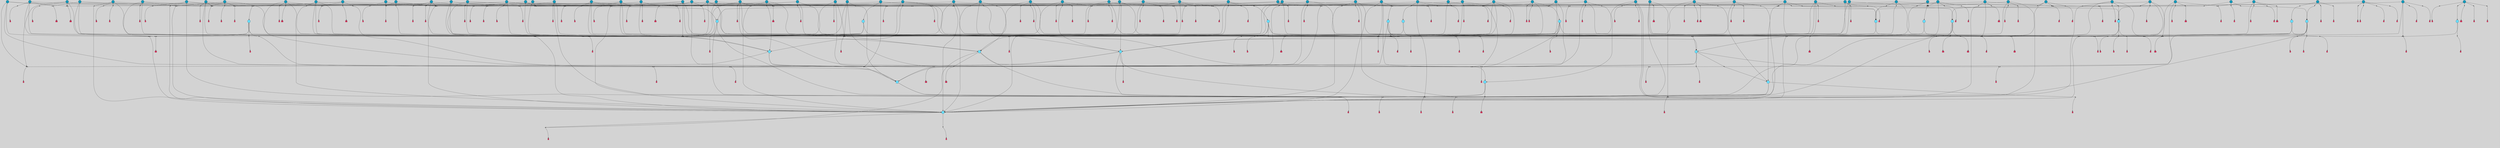 // File exported with GEGELATI v1.3.1
// On the 2024-04-08 17:48:29
// With the File::TPGGraphDotExporter
digraph{
	graph[pad = "0.212, 0.055" bgcolor = lightgray]
	node[shape=circle style = filled label = ""]
		T3 [fillcolor="#66ddff"]
		T4 [fillcolor="#66ddff"]
		T7 [fillcolor="#66ddff"]
		T9 [fillcolor="#66ddff"]
		T11 [fillcolor="#66ddff"]
		T24 [fillcolor="#66ddff"]
		T27 [fillcolor="#66ddff"]
		T54 [fillcolor="#66ddff"]
		T129 [fillcolor="#66ddff"]
		T130 [fillcolor="#66ddff"]
		T164 [fillcolor="#66ddff"]
		T195 [fillcolor="#66ddff"]
		T207 [fillcolor="#66ddff"]
		T212 [fillcolor="#1199bb"]
		T250 [fillcolor="#1199bb"]
		T264 [fillcolor="#1199bb"]
		T268 [fillcolor="#66ddff"]
		T311 [fillcolor="#66ddff"]
		T317 [fillcolor="#66ddff"]
		T318 [fillcolor="#1199bb"]
		T324 [fillcolor="#66ddff"]
		T336 [fillcolor="#1199bb"]
		T344 [fillcolor="#1199bb"]
		T353 [fillcolor="#1199bb"]
		T363 [fillcolor="#1199bb"]
		T365 [fillcolor="#66ddff"]
		T366 [fillcolor="#1199bb"]
		T376 [fillcolor="#1199bb"]
		T385 [fillcolor="#1199bb"]
		T389 [fillcolor="#66ddff"]
		T392 [fillcolor="#1199bb"]
		T395 [fillcolor="#1199bb"]
		T397 [fillcolor="#1199bb"]
		T398 [fillcolor="#1199bb"]
		T400 [fillcolor="#1199bb"]
		T403 [fillcolor="#1199bb"]
		T404 [fillcolor="#1199bb"]
		T405 [fillcolor="#1199bb"]
		T406 [fillcolor="#1199bb"]
		T408 [fillcolor="#1199bb"]
		T413 [fillcolor="#1199bb"]
		T415 [fillcolor="#1199bb"]
		T417 [fillcolor="#1199bb"]
		T418 [fillcolor="#1199bb"]
		T422 [fillcolor="#1199bb"]
		T423 [fillcolor="#66ddff"]
		T429 [fillcolor="#1199bb"]
		T430 [fillcolor="#1199bb"]
		T433 [fillcolor="#1199bb"]
		T435 [fillcolor="#1199bb"]
		T438 [fillcolor="#1199bb"]
		T448 [fillcolor="#1199bb"]
		T451 [fillcolor="#1199bb"]
		T454 [fillcolor="#1199bb"]
		T455 [fillcolor="#66ddff"]
		T464 [fillcolor="#1199bb"]
		T465 [fillcolor="#66ddff"]
		T470 [fillcolor="#1199bb"]
		T471 [fillcolor="#1199bb"]
		T476 [fillcolor="#1199bb"]
		T480 [fillcolor="#1199bb"]
		T486 [fillcolor="#1199bb"]
		T488 [fillcolor="#1199bb"]
		T491 [fillcolor="#1199bb"]
		T492 [fillcolor="#1199bb"]
		T494 [fillcolor="#1199bb"]
		T495 [fillcolor="#1199bb"]
		T496 [fillcolor="#1199bb"]
		T497 [fillcolor="#1199bb"]
		T498 [fillcolor="#1199bb"]
		T500 [fillcolor="#1199bb"]
		T501 [fillcolor="#1199bb"]
		T502 [fillcolor="#1199bb"]
		T503 [fillcolor="#1199bb"]
		T504 [fillcolor="#1199bb"]
		T508 [fillcolor="#1199bb"]
		T509 [fillcolor="#1199bb"]
		T510 [fillcolor="#1199bb"]
		T511 [fillcolor="#1199bb"]
		T512 [fillcolor="#1199bb"]
		T513 [fillcolor="#1199bb"]
		T514 [fillcolor="#1199bb"]
		T515 [fillcolor="#1199bb"]
		T517 [fillcolor="#1199bb"]
		T518 [fillcolor="#1199bb"]
		T519 [fillcolor="#1199bb"]
		T520 [fillcolor="#1199bb"]
		T521 [fillcolor="#1199bb"]
		T522 [fillcolor="#1199bb"]
		T523 [fillcolor="#1199bb"]
		T524 [fillcolor="#1199bb"]
		T525 [fillcolor="#1199bb"]
		T526 [fillcolor="#1199bb"]
		T527 [fillcolor="#1199bb"]
		T528 [fillcolor="#1199bb"]
		T529 [fillcolor="#1199bb"]
		T530 [fillcolor="#1199bb"]
		T531 [fillcolor="#1199bb"]
		T532 [fillcolor="#1199bb"]
		T533 [fillcolor="#1199bb"]
		T534 [fillcolor="#1199bb"]
		P5629 [fillcolor="#cccccc" shape=point] //6|
		I5629 [shape=box style=invis label="6|1&2|6#1|7&#92;n10|7&2|0#1|5&#92;n9|4&0|1#2|2&#92;n8|6&0|0#1|0&#92;n"]
		P5629 -> I5629[style=invis]
		A4258 [fillcolor="#ff3366" shape=box margin=0.03 width=0 height=0 label="3"]
		T3 -> P5629 -> A4258
		P5630 [fillcolor="#cccccc" shape=point] //3|
		I5630 [shape=box style=invis label="7|6&2|4#0|2&#92;n10|3&2|7#1|4&#92;n11|6&0|4#0|1&#92;n7|1&0|0#2|6&#92;n7|6&0|3#2|6&#92;n4|0&2|6#0|1&#92;n4|4&2|5#0|2&#92;n4|6&0|4#2|7&#92;n10|0&2|3#1|5&#92;n2|6&0|5#0|2&#92;n1|0&2|3#0|7&#92;n1|6&2|0#0|5&#92;n6|2&0|1#0|7&#92;n9|2&0|3#2|7&#92;n5|3&0|6#0|6&#92;n1|7&2|5#2|3&#92;n8|1&2|7#0|6&#92;n1|0&2|5#2|1&#92;n7|1&2|2#2|5&#92;n7|4&2|6#0|3&#92;n"]
		P5630 -> I5630[style=invis]
		A4259 [fillcolor="#ff3366" shape=box margin=0.03 width=0 height=0 label="4"]
		T3 -> P5630 -> A4259
		P5631 [fillcolor="#cccccc" shape=point] //7|
		I5631 [shape=box style=invis label="0|2&2|4#2|6&#92;n5|3&0|6#0|1&#92;n4|7&2|6#0|5&#92;n7|6&0|7#0|5&#92;n10|7&2|2#1|1&#92;n"]
		P5631 -> I5631[style=invis]
		A4260 [fillcolor="#ff3366" shape=box margin=0.03 width=0 height=0 label="4"]
		T4 -> P5631 -> A4260
		P5632 [fillcolor="#cccccc" shape=point] //0|
		I5632 [shape=box style=invis label="2|5&0|1#0|6&#92;n6|1&2|2#2|7&#92;n8|0&0|3#1|4&#92;n4|3&2|5#2|4&#92;n8|1&2|4#0|0&#92;n6|6&0|1#2|6&#92;n11|7&2|4#2|5&#92;n6|2&2|4#0|2&#92;n8|5&2|4#2|4&#92;n2|1&2|1#2|2&#92;n2|7&2|5#2|6&#92;n9|7&0|5#0|4&#92;n1|2&0|5#2|6&#92;n4|2&2|3#2|7&#92;n3|3&2|1#0|2&#92;n"]
		P5632 -> I5632[style=invis]
		A4261 [fillcolor="#ff3366" shape=box margin=0.03 width=0 height=0 label="5"]
		T4 -> P5632 -> A4261
		P5633 [fillcolor="#cccccc" shape=point] //-3|
		I5633 [shape=box style=invis label="1|6&2|7#0|7&#92;n10|2&0|7#1|3&#92;n9|6&2|7#2|2&#92;n5|3&0|7#0|7&#92;n1|6&2|3#0|0&#92;n2|3&2|3#2|2&#92;n5|1&2|6#0|6&#92;n"]
		P5633 -> I5633[style=invis]
		A4262 [fillcolor="#ff3366" shape=box margin=0.03 width=0 height=0 label="7"]
		T7 -> P5633 -> A4262
		P5634 [fillcolor="#cccccc" shape=point] //5|
		I5634 [shape=box style=invis label="0|5&2|3#0|1&#92;n0|6&2|1#2|4&#92;n6|2&2|6#0|7&#92;n7|4&0|3#0|1&#92;n5|4&0|7#1|6&#92;n9|1&0|5#2|2&#92;n6|3&2|3#1|7&#92;n11|7&2|4#1|6&#92;n2|5&0|1#0|0&#92;n4|7&0|0#0|2&#92;n6|2&0|6#0|0&#92;n2|1&2|6#2|4&#92;n10|0&2|0#1|0&#92;n6|6&2|4#0|6&#92;n"]
		P5634 -> I5634[style=invis]
		A4263 [fillcolor="#ff3366" shape=box margin=0.03 width=0 height=0 label="8"]
		T7 -> P5634 -> A4263
		P5635 [fillcolor="#cccccc" shape=point] //-6|
		I5635 [shape=box style=invis label="11|1&0|7#2|0&#92;n10|4&0|1#1|0&#92;n4|3&2|4#2|1&#92;n0|5&2|0#0|0&#92;n6|1&0|0#0|3&#92;n8|2&2|0#0|4&#92;n11|4&2|0#1|6&#92;n7|0&2|6#2|3&#92;n5|3&2|6#2|0&#92;n2|0&2|0#0|4&#92;n"]
		P5635 -> I5635[style=invis]
		A4264 [fillcolor="#ff3366" shape=box margin=0.03 width=0 height=0 label="9"]
		T9 -> P5635 -> A4264
		P5636 [fillcolor="#cccccc" shape=point] //2|
		I5636 [shape=box style=invis label="6|3&2|7#1|4&#92;n8|6&0|0#2|5&#92;n2|1&0|2#0|3&#92;n8|7&0|6#0|4&#92;n2|1&2|0#0|1&#92;n0|0&2|2#2|3&#92;n6|6&0|7#2|1&#92;n6|1&0|7#2|6&#92;n5|4&2|7#0|4&#92;n0|3&0|4#2|0&#92;n11|0&2|0#2|5&#92;n4|5&2|5#2|4&#92;n5|7&0|6#0|4&#92;n9|7&2|5#0|3&#92;n5|4&2|1#0|3&#92;n5|3&0|1#1|7&#92;n0|4&0|3#2|5&#92;n"]
		P5636 -> I5636[style=invis]
		A4265 [fillcolor="#ff3366" shape=box margin=0.03 width=0 height=0 label="10"]
		T9 -> P5636 -> A4265
		P5637 [fillcolor="#cccccc" shape=point] //6|
		I5637 [shape=box style=invis label="3|0&2|7#2|2&#92;n3|2&0|4#2|5&#92;n5|1&0|2#1|0&#92;n8|7&0|1#2|0&#92;n8|5&0|3#0|6&#92;n0|2&0|2#2|3&#92;n1|5&2|5#0|5&#92;n5|6&0|6#0|7&#92;n6|7&0|0#2|6&#92;n1|2&2|3#0|0&#92;n7|7&2|3#0|4&#92;n0|7&2|7#0|6&#92;n1|0&2|2#2|7&#92;n4|4&0|1#0|0&#92;n"]
		P5637 -> I5637[style=invis]
		A4266 [fillcolor="#ff3366" shape=box margin=0.03 width=0 height=0 label="11"]
		T11 -> P5637 -> A4266
		P5638 [fillcolor="#cccccc" shape=point] //-4|
		I5638 [shape=box style=invis label="4|1&0|4#2|6&#92;n1|2&2|2#2|0&#92;n1|2&2|0#0|6&#92;n8|4&2|3#2|5&#92;n5|5&2|1#1|0&#92;n"]
		P5638 -> I5638[style=invis]
		A4267 [fillcolor="#ff3366" shape=box margin=0.03 width=0 height=0 label="12"]
		T11 -> P5638 -> A4267
		P5639 [fillcolor="#cccccc" shape=point] //-3|
		I5639 [shape=box style=invis label="8|1&2|3#0|5&#92;n0|6&0|5#0|5&#92;n3|7&2|1#0|6&#92;n3|5&0|1#0|0&#92;n9|5&2|0#0|4&#92;n3|5&0|2#0|3&#92;n10|6&2|4#1|0&#92;n9|4&2|7#2|6&#92;n1|7&2|5#2|2&#92;n"]
		P5639 -> I5639[style=invis]
		A4268 [fillcolor="#ff3366" shape=box margin=0.03 width=0 height=0 label="5"]
		T4 -> P5639 -> A4268
		P5640 [fillcolor="#cccccc" shape=point] //1|
		I5640 [shape=box style=invis label="5|1&0|6#2|7&#92;n2|4&0|4#2|2&#92;n0|6&0|5#0|4&#92;n10|6&2|5#1|6&#92;n9|3&0|1#1|7&#92;n10|3&2|2#1|0&#92;n5|0&0|0#2|1&#92;n11|3&2|3#1|5&#92;n10|3&0|1#1|0&#92;n2|4&0|1#0|1&#92;n0|2&0|3#2|4&#92;n9|2&2|1#2|5&#92;n11|7&2|6#2|6&#92;n"]
		P5640 -> I5640[style=invis]
		T24 -> P5640 -> T7
		P5641 [fillcolor="#cccccc" shape=point] //5|
		I5641 [shape=box style=invis label="3|0&2|0#0|1&#92;n3|0&0|7#0|1&#92;n5|3&0|2#2|6&#92;n4|4&2|4#2|6&#92;n11|2&0|7#1|6&#92;n2|7&2|2#2|5&#92;n9|3&2|6#2|7&#92;n7|7&0|0#0|4&#92;n6|1&2|4#2|3&#92;n5|4&2|0#1|6&#92;n1|3&0|7#0|4&#92;n"]
		P5641 -> I5641[style=invis]
		A4269 [fillcolor="#ff3366" shape=box margin=0.03 width=0 height=0 label="7"]
		T24 -> P5641 -> A4269
		P5642 [fillcolor="#cccccc" shape=point] //-2|
		I5642 [shape=box style=invis label="4|1&0|4#0|3&#92;n4|2&0|5#2|0&#92;n5|5&2|6#0|5&#92;n1|4&0|1#0|2&#92;n6|3&2|7#1|5&#92;n0|4&2|0#0|3&#92;n8|5&2|5#1|2&#92;n10|7&2|7#1|1&#92;n3|4&0|0#2|1&#92;n3|6&2|5#2|5&#92;n8|3&0|1#0|7&#92;n10|0&2|7#1|3&#92;n4|1&2|4#0|1&#92;n9|3&2|0#0|4&#92;n3|6&2|0#0|4&#92;n1|2&0|6#2|1&#92;n4|0&2|1#2|2&#92;n"]
		P5642 -> I5642[style=invis]
		A4270 [fillcolor="#ff3366" shape=box margin=0.03 width=0 height=0 label="14"]
		T24 -> P5642 -> A4270
		P5643 [fillcolor="#cccccc" shape=point] //2|
		I5643 [shape=box style=invis label="9|1&2|3#0|1&#92;n5|2&2|0#2|4&#92;n3|6&2|5#2|7&#92;n7|0&2|5#0|4&#92;n1|2&0|3#0|5&#92;n7|3&2|7#0|0&#92;n"]
		P5643 -> I5643[style=invis]
		A4271 [fillcolor="#ff3366" shape=box margin=0.03 width=0 height=0 label="2"]
		T27 -> P5643 -> A4271
		P5644 [fillcolor="#cccccc" shape=point] //-6|
		I5644 [shape=box style=invis label="7|5&0|4#0|4&#92;n11|0&2|5#2|1&#92;n"]
		P5644 -> I5644[style=invis]
		A4272 [fillcolor="#ff3366" shape=box margin=0.03 width=0 height=0 label="3"]
		T27 -> P5644 -> A4272
		T27 -> P5630
		T27 -> P5632
		P5645 [fillcolor="#cccccc" shape=point] //0|
		I5645 [shape=box style=invis label="4|0&0|3#2|7&#92;n10|2&0|3#1|7&#92;n3|5&0|2#0|3&#92;n4|5&0|0#2|1&#92;n10|7&2|0#1|2&#92;n5|3&2|3#1|6&#92;n9|5&2|0#0|4&#92;n5|4&2|7#0|2&#92;n10|3&2|7#1|4&#92;n7|2&0|1#2|6&#92;n8|6&0|5#0|5&#92;n8|7&2|3#0|5&#92;n2|6&2|4#0|0&#92;n"]
		P5645 -> I5645[style=invis]
		A4273 [fillcolor="#ff3366" shape=box margin=0.03 width=0 height=0 label="5"]
		T27 -> P5645 -> A4273
		P5646 [fillcolor="#cccccc" shape=point] //8|
		I5646 [shape=box style=invis label="9|0&0|1#2|0&#92;n10|1&2|5#1|4&#92;n8|2&2|6#0|4&#92;n2|4&2|5#2|3&#92;n4|2&2|2#0|2&#92;n7|5&0|2#0|0&#92;n8|2&2|1#1|3&#92;n8|7&0|7#2|1&#92;n1|1&0|0#0|7&#92;n5|6&2|5#1|0&#92;n6|6&2|5#0|0&#92;n11|4&0|3#2|6&#92;n4|2&2|4#0|7&#92;n5|6&0|1#2|0&#92;n11|3&0|2#0|7&#92;n"]
		P5646 -> I5646[style=invis]
		A4274 [fillcolor="#ff3366" shape=box margin=0.03 width=0 height=0 label="6"]
		T54 -> P5646 -> A4274
		T54 -> P5641
		P5647 [fillcolor="#cccccc" shape=point] //-10|
		I5647 [shape=box style=invis label="3|6&0|0#0|4&#92;n4|1&2|4#0|1&#92;n5|1&0|1#0|4&#92;n5|5&2|6#0|5&#92;n6|5&0|6#0|3&#92;n11|1&2|0#0|1&#92;n0|7&2|0#0|3&#92;n1|2&0|6#0|1&#92;n8|0&0|4#2|0&#92;n0|4&0|7#2|7&#92;n7|0&2|7#1|3&#92;n3|1&0|5#2|5&#92;n5|1&0|4#0|3&#92;n2|2&0|2#0|0&#92;n8|3&0|1#0|7&#92;n3|0&0|3#0|5&#92;n7|2&0|5#2|0&#92;n6|3&2|7#1|5&#92;n4|7&2|7#2|1&#92;n"]
		P5647 -> I5647[style=invis]
		A4275 [fillcolor="#ff3366" shape=box margin=0.03 width=0 height=0 label="14"]
		T54 -> P5647 -> A4275
		T54 -> P5634
		T129 -> P5646
		T129 -> P5641
		P5648 [fillcolor="#cccccc" shape=point] //10|
		I5648 [shape=box style=invis label="4|5&2|7#2|1&#92;n1|7&2|3#0|6&#92;n3|5&2|2#0|3&#92;n10|3&0|7#1|4&#92;n7|1&0|4#2|6&#92;n10|2&0|3#1|7&#92;n9|5&2|0#0|4&#92;n4|0&0|3#2|7&#92;n11|4&2|6#1|2&#92;n5|4&2|7#0|2&#92;n2|6&2|4#0|0&#92;n6|5&0|7#2|1&#92;n5|3&2|3#1|6&#92;n10|7&2|0#1|2&#92;n"]
		P5648 -> I5648[style=invis]
		A4276 [fillcolor="#ff3366" shape=box margin=0.03 width=0 height=0 label="5"]
		T129 -> P5648 -> A4276
		P5649 [fillcolor="#cccccc" shape=point] //5|
		I5649 [shape=box style=invis label="9|4&2|3#1|3&#92;n0|4&2|4#0|5&#92;n6|1&2|6#2|5&#92;n4|0&0|5#2|0&#92;n"]
		P5649 -> I5649[style=invis]
		A4277 [fillcolor="#ff3366" shape=box margin=0.03 width=0 height=0 label="7"]
		T129 -> P5649 -> A4277
		P5650 [fillcolor="#cccccc" shape=point] //6|
		I5650 [shape=box style=invis label="9|4&2|7#0|6&#92;n8|4&0|1#1|0&#92;n1|3&0|0#2|1&#92;n2|4&0|6#2|2&#92;n5|1&2|5#0|7&#92;n3|0&0|3#2|6&#92;n2|2&2|6#0|2&#92;n8|4&0|4#2|2&#92;n5|1&2|4#0|3&#92;n9|4&0|6#0|6&#92;n5|0&2|2#1|5&#92;n11|7&0|0#1|1&#92;n0|4&0|3#0|3&#92;n7|7&2|4#2|5&#92;n1|5&0|1#2|1&#92;n"]
		P5650 -> I5650[style=invis]
		A4278 [fillcolor="#ff3366" shape=box margin=0.03 width=0 height=0 label="1"]
		T129 -> P5650 -> A4278
		P5651 [fillcolor="#cccccc" shape=point] //-5|
		I5651 [shape=box style=invis label="10|6&2|5#1|6&#92;n9|3&0|1#1|7&#92;n2|4&0|1#0|1&#92;n11|3&0|7#1|6&#92;n5|1&0|6#2|7&#92;n8|0&0|0#0|1&#92;n0|6&0|7#0|4&#92;n6|7&2|6#2|6&#92;n11|0&2|3#0|5&#92;n"]
		P5651 -> I5651[style=invis]
		T130 -> P5651 -> T7
		P5652 [fillcolor="#cccccc" shape=point] //9|
		I5652 [shape=box style=invis label="9|0&2|4#1|2&#92;n10|3&0|5#1|7&#92;n"]
		P5652 -> I5652[style=invis]
		A4279 [fillcolor="#ff3366" shape=box margin=0.03 width=0 height=0 label="3"]
		T130 -> P5652 -> A4279
		P5653 [fillcolor="#cccccc" shape=point] //4|
		I5653 [shape=box style=invis label="7|1&2|6#1|3&#92;n10|1&0|3#1|6&#92;n8|5&2|3#2|1&#92;n11|5&0|0#2|6&#92;n4|1&0|6#0|0&#92;n11|1&0|2#0|3&#92;n2|0&2|1#0|7&#92;n"]
		P5653 -> I5653[style=invis]
		A4280 [fillcolor="#ff3366" shape=box margin=0.03 width=0 height=0 label="2"]
		T130 -> P5653 -> A4280
		P5654 [fillcolor="#cccccc" shape=point] //-10|
		I5654 [shape=box style=invis label="8|4&0|2#0|1&#92;n5|3&2|6#2|7&#92;n3|1&2|7#0|6&#92;n4|7&0|4#0|2&#92;n1|7&2|6#0|4&#92;n10|5&2|1#1|5&#92;n4|0&0|7#0|7&#92;n6|6&0|0#0|1&#92;n10|4&2|1#1|0&#92;n"]
		P5654 -> I5654[style=invis]
		A4281 [fillcolor="#ff3366" shape=box margin=0.03 width=0 height=0 label="5"]
		T130 -> P5654 -> A4281
		T164 -> P5632
		P5655 [fillcolor="#cccccc" shape=point] //-1|
		I5655 [shape=box style=invis label="6|4&0|4#2|4&#92;n4|5&2|5#2|4&#92;n9|7&2|5#0|3&#92;n3|7&2|6#0|6&#92;n8|7&0|6#0|4&#92;n2|1&2|0#0|1&#92;n8|6&0|0#2|5&#92;n2|1&0|2#0|3&#92;n6|1&0|7#2|6&#92;n6|3&0|1#1|6&#92;n5|4&2|7#0|4&#92;n0|7&0|4#2|0&#92;n11|0&2|0#2|5&#92;n3|7&2|0#2|7&#92;n8|3&2|7#1|4&#92;n5|7&0|6#0|4&#92;n0|0&2|3#2|3&#92;n5|4&2|1#0|3&#92;n0|4&0|3#2|5&#92;n"]
		P5655 -> I5655[style=invis]
		A4282 [fillcolor="#ff3366" shape=box margin=0.03 width=0 height=0 label="10"]
		T164 -> P5655 -> A4282
		P5656 [fillcolor="#cccccc" shape=point] //-7|
		I5656 [shape=box style=invis label="6|1&0|2#0|3&#92;n1|2&0|1#2|0&#92;n10|3&2|2#1|1&#92;n0|1&0|2#0|7&#92;n4|6&2|7#2|4&#92;n6|0&2|7#0|6&#92;n"]
		P5656 -> I5656[style=invis]
		A4283 [fillcolor="#ff3366" shape=box margin=0.03 width=0 height=0 label="7"]
		T164 -> P5656 -> A4283
		P5657 [fillcolor="#cccccc" shape=point] //-6|
		I5657 [shape=box style=invis label="11|7&0|1#0|6&#92;n3|5&0|1#0|3&#92;n1|5&0|5#0|6&#92;n1|7&2|5#2|2&#92;n0|0&0|2#2|2&#92;n4|4&0|1#0|5&#92;n6|4&2|2#0|2&#92;n0|6&2|5#0|5&#92;n0|3&2|2#2|6&#92;n"]
		P5657 -> I5657[style=invis]
		A4284 [fillcolor="#ff3366" shape=box margin=0.03 width=0 height=0 label="5"]
		T164 -> P5657 -> A4284
		P5658 [fillcolor="#cccccc" shape=point] //4|
		I5658 [shape=box style=invis label="4|3&0|6#0|3&#92;n5|7&2|3#2|2&#92;n5|6&0|7#1|2&#92;n1|4&2|6#0|3&#92;n8|4&2|1#2|5&#92;n9|5&2|4#1|4&#92;n2|4&0|5#0|7&#92;n10|0&0|6#1|3&#92;n3|0&0|6#0|2&#92;n2|7&2|7#2|6&#92;n5|2&0|5#1|5&#92;n10|4&2|5#1|7&#92;n4|0&0|4#2|4&#92;n11|1&0|4#2|6&#92;n10|6&2|0#1|4&#92;n9|7&0|3#1|4&#92;n4|5&2|7#0|6&#92;n11|5&2|6#2|3&#92;n0|3&0|5#0|1&#92;n"]
		P5658 -> I5658[style=invis]
		A4285 [fillcolor="#ff3366" shape=box margin=0.03 width=0 height=0 label="13"]
		T164 -> P5658 -> A4285
		P5659 [fillcolor="#cccccc" shape=point] //5|
		I5659 [shape=box style=invis label="3|0&2|0#2|1&#92;n3|0&0|7#0|1&#92;n5|3&0|2#2|6&#92;n4|4&2|4#2|6&#92;n5|4&2|0#1|6&#92;n2|7&2|2#2|5&#92;n1|3&0|7#0|4&#92;n11|6&2|2#0|7&#92;n7|7&0|0#0|4&#92;n6|1&2|4#2|3&#92;n11|0&0|7#1|6&#92;n9|3&2|6#2|7&#92;n"]
		P5659 -> I5659[style=invis]
		A4286 [fillcolor="#ff3366" shape=box margin=0.03 width=0 height=0 label="7"]
		T195 -> P5659 -> A4286
		P5660 [fillcolor="#cccccc" shape=point] //4|
		I5660 [shape=box style=invis label="7|1&0|6#0|1&#92;n6|7&2|7#1|7&#92;n10|1&2|1#1|1&#92;n9|6&2|2#1|4&#92;n4|7&0|4#2|2&#92;n9|6&0|5#1|1&#92;n10|0&2|6#1|6&#92;n5|1&0|1#2|3&#92;n10|1&0|5#1|0&#92;n3|4&2|3#0|0&#92;n8|2&0|5#2|4&#92;n1|6&2|0#0|0&#92;n2|3&0|1#2|6&#92;n5|2&2|2#1|6&#92;n2|2&0|1#2|1&#92;n3|1&2|7#0|3&#92;n6|7&2|3#0|4&#92;n"]
		P5660 -> I5660[style=invis]
		A4287 [fillcolor="#ff3366" shape=box margin=0.03 width=0 height=0 label="10"]
		T195 -> P5660 -> A4287
		P5661 [fillcolor="#cccccc" shape=point] //-4|
		I5661 [shape=box style=invis label="0|4&0|0#2|7&#92;n8|5&2|4#2|4&#92;n4|3&2|5#2|4&#92;n11|7&2|2#2|5&#92;n6|5&2|2#2|7&#92;n3|2&0|7#0|7&#92;n3|3&2|1#0|3&#92;n2|6&0|3#2|5&#92;n0|1&2|6#2|2&#92;n8|2&0|0#1|6&#92;n0|7&0|5#0|4&#92;n9|5&0|3#2|7&#92;n2|7&2|5#2|6&#92;n9|0&2|0#0|1&#92;n1|2&2|4#0|2&#92;n"]
		P5661 -> I5661[style=invis]
		T195 -> P5661 -> T27
		P5662 [fillcolor="#cccccc" shape=point] //7|
		I5662 [shape=box style=invis label="7|4&2|7#0|4&#92;n4|6&0|1#2|5&#92;n2|1&2|3#0|0&#92;n4|3&2|0#0|1&#92;n0|0&2|7#2|7&#92;n7|7&0|5#2|3&#92;n5|0&2|1#2|2&#92;n10|0&0|4#1|2&#92;n4|4&0|7#0|0&#92;n6|7&0|2#0|1&#92;n1|4&2|5#0|4&#92;n"]
		P5662 -> I5662[style=invis]
		A4288 [fillcolor="#ff3366" shape=box margin=0.03 width=0 height=0 label="0"]
		T195 -> P5662 -> A4288
		P5663 [fillcolor="#cccccc" shape=point] //7|
		I5663 [shape=box style=invis label="7|0&2|1#2|0&#92;n9|7&2|1#1|7&#92;n8|2&0|1#1|0&#92;n6|6&0|2#1|1&#92;n2|2&0|5#0|0&#92;n5|7&0|0#2|1&#92;n5|1&2|5#1|5&#92;n4|7&2|4#2|3&#92;n10|5&2|2#1|5&#92;n1|3&2|2#2|0&#92;n10|2&2|6#1|5&#92;n"]
		P5663 -> I5663[style=invis]
		A4289 [fillcolor="#ff3366" shape=box margin=0.03 width=0 height=0 label="1"]
		T207 -> P5663 -> A4289
		P5664 [fillcolor="#cccccc" shape=point] //-3|
		I5664 [shape=box style=invis label="3|7&0|0#0|2&#92;n11|5&0|1#1|1&#92;n4|1&0|6#2|6&#92;n4|0&0|1#0|5&#92;n"]
		P5664 -> I5664[style=invis]
		T207 -> P5664 -> T24
		P5665 [fillcolor="#cccccc" shape=point] //5|
		I5665 [shape=box style=invis label="8|1&2|6#0|6&#92;n3|0&0|7#0|1&#92;n11|3&0|2#2|6&#92;n4|4&2|4#2|6&#92;n11|2&0|7#1|6&#92;n2|7&2|2#2|5&#92;n7|7&0|0#0|4&#92;n6|1&2|4#2|3&#92;n5|4&2|0#1|6&#92;n3|0&2|0#0|1&#92;n1|3&0|7#0|4&#92;n"]
		P5665 -> I5665[style=invis]
		A4290 [fillcolor="#ff3366" shape=box margin=0.03 width=0 height=0 label="7"]
		T207 -> P5665 -> A4290
		P5666 [fillcolor="#cccccc" shape=point] //5|
		I5666 [shape=box style=invis label="10|4&2|6#1|2&#92;n8|4&0|1#1|0&#92;n0|4&2|6#0|0&#92;n8|4&2|5#2|1&#92;n7|5&2|5#1|0&#92;n3|6&0|6#2|2&#92;n1|7&0|7#0|5&#92;n2|0&0|7#2|4&#92;n9|4&2|6#2|7&#92;n2|6&2|2#0|0&#92;n11|7&2|7#0|7&#92;n5|5&0|0#0|1&#92;n10|1&0|0#1|0&#92;n7|3&0|1#2|5&#92;n9|2&2|7#1|5&#92;n9|0&2|5#1|2&#92;n1|6&2|4#2|2&#92;n3|3&2|2#0|7&#92;n1|6&2|0#0|0&#92;n6|4&2|6#1|0&#92;n"]
		P5666 -> I5666[style=invis]
		A4291 [fillcolor="#ff3366" shape=box margin=0.03 width=0 height=0 label="1"]
		T207 -> P5666 -> A4291
		P5667 [fillcolor="#cccccc" shape=point] //7|
		I5667 [shape=box style=invis label="6|1&2|6#2|7&#92;n7|0&2|4#2|3&#92;n3|3&0|7#0|6&#92;n5|4&0|2#2|4&#92;n8|5&2|6#2|7&#92;n0|0&2|3#0|3&#92;n5|4&2|4#2|6&#92;n"]
		P5667 -> I5667[style=invis]
		T207 -> P5667 -> T4
		P5668 [fillcolor="#cccccc" shape=point] //5|
		I5668 [shape=box style=invis label="9|4&2|3#1|3&#92;n0|4&2|4#0|5&#92;n6|1&2|6#2|5&#92;n4|0&0|5#2|0&#92;n"]
		P5668 -> I5668[style=invis]
		A4292 [fillcolor="#ff3366" shape=box margin=0.03 width=0 height=0 label="7"]
		T212 -> P5668 -> A4292
		P5669 [fillcolor="#cccccc" shape=point] //10|
		I5669 [shape=box style=invis label="4|5&2|7#2|1&#92;n1|7&2|3#0|6&#92;n3|5&2|2#0|3&#92;n10|3&0|7#1|4&#92;n7|1&0|4#2|6&#92;n10|2&0|3#1|7&#92;n9|5&2|0#0|4&#92;n4|0&0|3#2|7&#92;n11|4&2|6#1|2&#92;n5|4&2|7#0|2&#92;n2|6&2|4#0|0&#92;n6|5&0|7#2|1&#92;n5|3&2|3#1|6&#92;n10|7&2|0#1|2&#92;n"]
		P5669 -> I5669[style=invis]
		A4293 [fillcolor="#ff3366" shape=box margin=0.03 width=0 height=0 label="5"]
		T212 -> P5669 -> A4293
		P5670 [fillcolor="#cccccc" shape=point] //6|
		I5670 [shape=box style=invis label="9|4&2|7#0|6&#92;n8|4&0|1#1|0&#92;n1|3&0|0#2|1&#92;n2|4&0|6#2|2&#92;n5|1&2|5#0|7&#92;n3|0&0|3#2|6&#92;n2|2&2|6#0|2&#92;n8|4&0|4#2|2&#92;n5|1&2|4#0|3&#92;n9|4&0|6#0|6&#92;n5|0&2|2#1|5&#92;n11|7&0|0#1|1&#92;n0|4&0|3#0|3&#92;n7|7&2|4#2|5&#92;n1|5&0|1#2|1&#92;n"]
		P5670 -> I5670[style=invis]
		A4294 [fillcolor="#ff3366" shape=box margin=0.03 width=0 height=0 label="1"]
		T212 -> P5670 -> A4294
		P5671 [fillcolor="#cccccc" shape=point] //5|
		I5671 [shape=box style=invis label="3|0&2|0#0|1&#92;n3|0&0|7#0|1&#92;n5|3&0|2#2|6&#92;n4|4&2|4#2|6&#92;n11|2&0|7#1|6&#92;n2|7&2|2#2|5&#92;n9|3&2|6#2|7&#92;n7|7&0|0#0|4&#92;n6|1&2|4#2|3&#92;n5|4&2|0#1|6&#92;n1|3&0|7#0|4&#92;n"]
		P5671 -> I5671[style=invis]
		A4295 [fillcolor="#ff3366" shape=box margin=0.03 width=0 height=0 label="7"]
		T212 -> P5671 -> A4295
		P5672 [fillcolor="#cccccc" shape=point] //8|
		I5672 [shape=box style=invis label="9|0&0|1#2|0&#92;n10|1&2|5#1|4&#92;n8|2&2|6#0|4&#92;n2|4&2|5#2|3&#92;n4|2&2|2#0|2&#92;n7|5&0|2#0|0&#92;n8|2&2|1#1|3&#92;n8|7&0|7#2|1&#92;n1|1&0|0#0|7&#92;n5|6&2|5#1|0&#92;n6|6&2|5#0|0&#92;n11|4&0|3#2|6&#92;n4|2&2|4#0|7&#92;n5|6&0|1#2|0&#92;n11|3&0|2#0|7&#92;n"]
		P5672 -> I5672[style=invis]
		A4296 [fillcolor="#ff3366" shape=box margin=0.03 width=0 height=0 label="6"]
		T212 -> P5672 -> A4296
		P5673 [fillcolor="#cccccc" shape=point] //8|
		I5673 [shape=box style=invis label="5|4&2|1#1|0&#92;n3|0&0|3#2|0&#92;n3|7&2|2#0|6&#92;n6|6&0|2#2|4&#92;n0|0&0|2#0|6&#92;n"]
		P5673 -> I5673[style=invis]
		T250 -> P5673 -> T164
		T250 -> P5659
		T250 -> P5662
		T250 -> P5641
		P5674 [fillcolor="#cccccc" shape=point] //10|
		I5674 [shape=box style=invis label="6|1&2|4#2|3&#92;n3|0&0|7#0|1&#92;n5|3&0|2#2|6&#92;n4|4&0|4#2|6&#92;n5|4&2|0#1|6&#92;n10|5&0|6#1|5&#92;n2|5&2|1#2|2&#92;n1|3&0|7#0|4&#92;n3|0&2|0#0|1&#92;n11|2&0|5#1|6&#92;n9|3&2|6#2|7&#92;n7|7&0|0#0|4&#92;n"]
		P5674 -> I5674[style=invis]
		A4297 [fillcolor="#ff3366" shape=box margin=0.03 width=0 height=0 label="7"]
		T250 -> P5674 -> A4297
		P5675 [fillcolor="#cccccc" shape=point] //-2|
		I5675 [shape=box style=invis label="11|7&2|0#1|7&#92;n4|3&0|1#2|5&#92;n0|4&2|4#2|7&#92;n1|6&0|0#0|4&#92;n4|0&0|0#0|5&#92;n0|6&2|3#2|0&#92;n9|6&2|5#1|3&#92;n0|7&2|1#2|5&#92;n4|4&0|5#0|1&#92;n10|4&0|0#1|0&#92;n"]
		P5675 -> I5675[style=invis]
		A4298 [fillcolor="#ff3366" shape=box margin=0.03 width=0 height=0 label="12"]
		T264 -> P5675 -> A4298
		P5676 [fillcolor="#cccccc" shape=point] //-3|
		I5676 [shape=box style=invis label="7|2&2|4#0|2&#92;n4|1&2|6#0|1&#92;n11|6&0|4#0|1&#92;n7|1&0|0#2|6&#92;n6|2&0|1#0|7&#92;n10|3&2|7#1|4&#92;n3|5&2|3#0|1&#92;n4|4&2|5#0|2&#92;n4|6&0|4#2|7&#92;n2|5&0|5#0|2&#92;n10|0&2|3#1|4&#92;n0|1&2|7#0|6&#92;n7|6&0|3#2|6&#92;n1|3&0|6#2|0&#92;n5|3&0|6#0|6&#92;n1|4&2|5#2|3&#92;n1|6&2|0#0|5&#92;n9|2&0|3#2|7&#92;n7|1&2|2#2|5&#92;n"]
		P5676 -> I5676[style=invis]
		T264 -> P5676 -> T207
		P5677 [fillcolor="#cccccc" shape=point] //2|
		I5677 [shape=box style=invis label="4|1&0|4#2|6&#92;n5|5&2|1#1|0&#92;n1|0&2|0#0|6&#92;n8|4&2|3#2|5&#92;n"]
		P5677 -> I5677[style=invis]
		T264 -> P5677 -> T11
		T268 -> P5663
		T268 -> P5662
		T268 -> P5676
		P5678 [fillcolor="#cccccc" shape=point] //5|
		I5678 [shape=box style=invis label="1|6&2|7#0|7&#92;n9|2&2|7#2|3&#92;n10|2&0|7#1|3&#92;n0|0&2|7#2|2&#92;n1|6&2|3#0|0&#92;n2|3&2|3#2|2&#92;n"]
		P5678 -> I5678[style=invis]
		A4299 [fillcolor="#ff3366" shape=box margin=0.03 width=0 height=0 label="7"]
		T268 -> P5678 -> A4299
		P5679 [fillcolor="#cccccc" shape=point] //-6|
		I5679 [shape=box style=invis label="6|0&0|5#2|5&#92;n0|3&2|1#2|1&#92;n"]
		P5679 -> I5679[style=invis]
		A4300 [fillcolor="#ff3366" shape=box margin=0.03 width=0 height=0 label="3"]
		T268 -> P5679 -> A4300
		P5680 [fillcolor="#cccccc" shape=point] //2|
		I5680 [shape=box style=invis label="11|0&2|3#0|7&#92;n10|4&2|5#1|6&#92;n4|7&0|2#2|3&#92;n6|0&2|6#0|6&#92;n9|0&0|7#0|5&#92;n7|2&2|4#1|2&#92;n5|1&2|6#2|7&#92;n"]
		P5680 -> I5680[style=invis]
		T311 -> P5680 -> T7
		P5681 [fillcolor="#cccccc" shape=point] //5|
		I5681 [shape=box style=invis label="5|4&2|0#1|6&#92;n3|0&0|7#0|1&#92;n5|3&0|2#2|6&#92;n11|2&0|7#1|6&#92;n2|7&2|2#2|5&#92;n9|3&2|6#2|7&#92;n7|7&0|0#0|4&#92;n6|1&2|4#2|3&#92;n3|0&2|0#0|1&#92;n1|3&2|7#0|4&#92;n"]
		P5681 -> I5681[style=invis]
		A4301 [fillcolor="#ff3366" shape=box margin=0.03 width=0 height=0 label="7"]
		T311 -> P5681 -> A4301
		T311 -> P5675
		P5682 [fillcolor="#cccccc" shape=point] //-1|
		I5682 [shape=box style=invis label="1|7&2|1#0|6&#92;n8|1&2|3#0|5&#92;n10|6&2|7#1|0&#92;n1|7&2|5#0|2&#92;n0|3&0|3#2|2&#92;n3|5&0|1#0|0&#92;n3|5&0|2#0|3&#92;n1|5&2|0#0|4&#92;n5|7&2|2#2|5&#92;n4|0&2|3#0|3&#92;n"]
		P5682 -> I5682[style=invis]
		T311 -> P5682 -> T3
		P5683 [fillcolor="#cccccc" shape=point] //2|
		I5683 [shape=box style=invis label="4|1&0|5#0|1&#92;n6|4&0|7#2|4&#92;n10|5&2|6#1|4&#92;n9|2&0|4#2|3&#92;n6|2&2|3#1|7&#92;n8|1&0|2#0|3&#92;n4|0&2|0#0|1&#92;n"]
		P5683 -> I5683[style=invis]
		T311 -> P5683 -> T54
		P5684 [fillcolor="#cccccc" shape=point] //7|
		I5684 [shape=box style=invis label="9|6&2|6#1|3&#92;n9|7&2|0#1|7&#92;n3|0&2|0#0|0&#92;n1|6&0|0#0|4&#92;n7|4&0|3#0|1&#92;n"]
		P5684 -> I5684[style=invis]
		A4302 [fillcolor="#ff3366" shape=box margin=0.03 width=0 height=0 label="12"]
		T318 -> P5684 -> A4302
		P5685 [fillcolor="#cccccc" shape=point] //-9|
		I5685 [shape=box style=invis label="7|1&0|0#2|6&#92;n1|6&0|4#2|7&#92;n7|6&2|4#0|2&#92;n10|7&2|1#1|3&#92;n7|6&0|3#2|6&#92;n4|0&2|2#2|1&#92;n1|0&0|5#2|3&#92;n6|1&2|6#1|1&#92;n7|4&2|6#1|0&#92;n9|5&0|1#0|2&#92;n9|2&0|3#0|7&#92;n6|0&2|7#0|6&#92;n10|5&2|3#1|5&#92;n10|0&2|7#1|4&#92;n1|0&2|3#0|7&#92;n5|2&0|6#0|6&#92;n2|6&0|1#0|2&#92;n7|4&2|5#0|3&#92;n3|6&2|4#0|5&#92;n1|6&2|0#0|5&#92;n"]
		P5685 -> I5685[style=invis]
		A4303 [fillcolor="#ff3366" shape=box margin=0.03 width=0 height=0 label="4"]
		T318 -> P5685 -> A4303
		P5686 [fillcolor="#cccccc" shape=point] //-7|
		I5686 [shape=box style=invis label="9|1&2|7#2|1&#92;n7|0&2|0#2|7&#92;n2|3&2|3#2|2&#92;n8|5&2|1#0|3&#92;n5|5&0|7#0|1&#92;n1|6&2|7#0|7&#92;n10|2&0|7#1|3&#92;n6|4&2|2#2|4&#92;n0|6&2|5#0|2&#92;n"]
		P5686 -> I5686[style=invis]
		A4304 [fillcolor="#ff3366" shape=box margin=0.03 width=0 height=0 label="7"]
		T318 -> P5686 -> A4304
		P5687 [fillcolor="#cccccc" shape=point] //3|
		I5687 [shape=box style=invis label="7|6&2|4#0|2&#92;n10|3&2|7#1|4&#92;n11|6&0|4#0|1&#92;n7|1&0|0#2|6&#92;n7|6&0|3#2|6&#92;n4|0&2|6#0|1&#92;n4|4&2|5#0|2&#92;n4|6&0|4#2|7&#92;n10|0&2|3#1|5&#92;n2|6&0|5#0|2&#92;n1|0&2|3#0|7&#92;n1|6&2|0#0|5&#92;n6|2&0|1#0|7&#92;n9|2&0|3#2|7&#92;n5|3&0|6#0|6&#92;n1|7&2|5#2|3&#92;n8|1&2|7#0|6&#92;n1|0&2|5#2|1&#92;n7|1&2|2#2|5&#92;n7|4&2|6#0|3&#92;n"]
		P5687 -> I5687[style=invis]
		A4305 [fillcolor="#ff3366" shape=box margin=0.03 width=0 height=0 label="4"]
		T317 -> P5687 -> A4305
		P5688 [fillcolor="#cccccc" shape=point] //6|
		I5688 [shape=box style=invis label="6|1&2|6#1|7&#92;n10|7&2|0#1|5&#92;n9|4&0|1#2|2&#92;n8|6&0|0#1|0&#92;n"]
		P5688 -> I5688[style=invis]
		A4306 [fillcolor="#ff3366" shape=box margin=0.03 width=0 height=0 label="3"]
		T317 -> P5688 -> A4306
		P5689 [fillcolor="#cccccc" shape=point] //-9|
		I5689 [shape=box style=invis label="11|5&0|0#2|6&#92;n8|5&2|3#2|1&#92;n7|1&0|6#1|3&#92;n11|4&0|2#0|1&#92;n9|0&2|7#1|6&#92;n10|1&0|3#1|6&#92;n0|3&0|4#2|5&#92;n5|7&2|3#1|6&#92;n2|0&2|1#0|7&#92;n"]
		P5689 -> I5689[style=invis]
		A4307 [fillcolor="#ff3366" shape=box margin=0.03 width=0 height=0 label="2"]
		T318 -> P5689 -> A4307
		P5690 [fillcolor="#cccccc" shape=point] //-1|
		I5690 [shape=box style=invis label="1|7&2|1#0|6&#92;n8|1&2|3#0|5&#92;n10|6&2|7#1|0&#92;n1|7&2|5#0|2&#92;n0|3&0|3#2|2&#92;n3|5&0|1#0|0&#92;n3|5&0|2#0|3&#92;n1|5&2|0#0|4&#92;n5|7&2|2#2|5&#92;n4|0&2|3#0|3&#92;n"]
		P5690 -> I5690[style=invis]
		T318 -> P5690 -> T317
		P5691 [fillcolor="#cccccc" shape=point] //-2|
		I5691 [shape=box style=invis label="7|4&0|2#2|6&#92;n5|7&0|5#0|4&#92;n3|0&0|7#2|4&#92;n5|5&0|0#0|7&#92;n11|7&2|2#2|3&#92;n"]
		P5691 -> I5691[style=invis]
		A4308 [fillcolor="#ff3366" shape=box margin=0.03 width=0 height=0 label="3"]
		T324 -> P5691 -> A4308
		P5692 [fillcolor="#cccccc" shape=point] //4|
		I5692 [shape=box style=invis label="5|0&0|4#0|3&#92;n7|4&2|1#1|1&#92;n"]
		P5692 -> I5692[style=invis]
		T324 -> P5692 -> T7
		P5693 [fillcolor="#cccccc" shape=point] //-1|
		I5693 [shape=box style=invis label="11|7&2|0#1|7&#92;n1|5&2|4#2|4&#92;n4|3&0|1#0|5&#92;n1|6&0|0#0|4&#92;n8|6&2|4#0|0&#92;n4|0&0|0#0|5&#92;n10|4&2|0#1|0&#92;n9|6&2|5#1|3&#92;n0|7&2|1#0|5&#92;n0|6&2|3#2|0&#92;n4|4&0|5#0|1&#92;n"]
		P5693 -> I5693[style=invis]
		A4309 [fillcolor="#ff3366" shape=box margin=0.03 width=0 height=0 label="12"]
		T324 -> P5693 -> A4309
		P5694 [fillcolor="#cccccc" shape=point] //6|
		I5694 [shape=box style=invis label="10|4&2|6#1|2&#92;n8|4&0|1#1|0&#92;n0|4&2|6#0|0&#92;n8|4&2|5#2|1&#92;n7|5&2|5#1|0&#92;n3|6&0|6#2|2&#92;n1|7&0|7#0|5&#92;n2|0&0|7#2|4&#92;n2|6&2|2#0|0&#92;n0|7&2|7#0|7&#92;n11|6&0|4#2|2&#92;n5|5&0|0#0|1&#92;n10|1&0|0#1|0&#92;n7|3&0|1#2|5&#92;n9|2&2|7#1|5&#92;n9|4&2|6#2|7&#92;n1|6&2|4#2|2&#92;n3|3&2|2#0|7&#92;n1|6&2|0#0|0&#92;n6|4&2|6#1|0&#92;n"]
		P5694 -> I5694[style=invis]
		A4310 [fillcolor="#ff3366" shape=box margin=0.03 width=0 height=0 label="1"]
		T324 -> P5694 -> A4310
		P5695 [fillcolor="#cccccc" shape=point] //3|
		I5695 [shape=box style=invis label="7|2&0|2#2|4&#92;n0|4&0|6#2|7&#92;n9|0&0|1#2|2&#92;n8|6&0|0#1|0&#92;n"]
		P5695 -> I5695[style=invis]
		A4311 [fillcolor="#ff3366" shape=box margin=0.03 width=0 height=0 label="3"]
		T336 -> P5695 -> A4311
		P5696 [fillcolor="#cccccc" shape=point] //3|
		I5696 [shape=box style=invis label="4|7&0|7#2|7&#92;n11|5&2|6#0|2&#92;n5|5&2|6#2|0&#92;n3|2&0|6#0|3&#92;n10|2&2|5#1|5&#92;n9|4&2|3#1|5&#92;n2|5&2|7#2|4&#92;n11|3&2|5#1|0&#92;n7|0&0|7#2|1&#92;n1|2&0|5#0|1&#92;n"]
		P5696 -> I5696[style=invis]
		A4312 [fillcolor="#ff3366" shape=box margin=0.03 width=0 height=0 label="5"]
		T336 -> P5696 -> A4312
		T336 -> P5680
		T336 -> P5664
		P5697 [fillcolor="#cccccc" shape=point] //7|
		I5697 [shape=box style=invis label="7|1&0|6#0|1&#92;n5|2&2|5#1|6&#92;n10|1&2|1#1|1&#92;n2|2&0|1#2|1&#92;n4|7&0|4#2|2&#92;n9|6&0|4#1|1&#92;n10|0&2|6#1|6&#92;n5|1&0|1#2|3&#92;n1|6&2|0#0|1&#92;n8|2&0|5#2|4&#92;n3|4&0|3#0|0&#92;n10|1&0|5#1|0&#92;n9|6&2|2#1|4&#92;n3|1&2|7#0|3&#92;n"]
		P5697 -> I5697[style=invis]
		A4313 [fillcolor="#ff3366" shape=box margin=0.03 width=0 height=0 label="10"]
		T336 -> P5697 -> A4313
		P5698 [fillcolor="#cccccc" shape=point] //-4|
		I5698 [shape=box style=invis label="7|2&2|4#0|2&#92;n4|1&2|6#0|1&#92;n0|1&2|7#0|6&#92;n6|2&0|1#0|7&#92;n10|3&2|7#1|4&#92;n3|5&2|3#0|1&#92;n4|4&2|5#0|2&#92;n4|6&0|4#2|7&#92;n2|5&0|5#0|2&#92;n10|0&2|3#1|4&#92;n11|6&0|4#0|1&#92;n7|6&0|3#2|6&#92;n1|3&0|6#2|0&#92;n5|3&0|6#0|6&#92;n1|4&2|5#2|3&#92;n1|1&2|0#0|5&#92;n9|2&0|3#2|7&#92;n7|1&2|2#2|5&#92;n"]
		P5698 -> I5698[style=invis]
		T344 -> P5698 -> T207
		T344 -> P5677
		T344 -> P5677
		P5699 [fillcolor="#cccccc" shape=point] //6|
		I5699 [shape=box style=invis label="7|0&2|5#1|2&#92;n10|6&2|1#1|3&#92;n7|5&0|2#0|7&#92;n10|7&0|1#1|5&#92;n4|6&2|5#0|5&#92;n4|4&0|7#2|7&#92;n"]
		P5699 -> I5699[style=invis]
		A4314 [fillcolor="#ff3366" shape=box margin=0.03 width=0 height=0 label="7"]
		T353 -> P5699 -> A4314
		T353 -> P5635
		P5700 [fillcolor="#cccccc" shape=point] //6|
		I5700 [shape=box style=invis label="9|0&2|1#1|0&#92;n10|6&2|1#1|3&#92;n7|0&2|4#1|2&#92;n7|5&0|2#0|7&#92;n10|7&0|1#1|5&#92;n4|4&0|7#2|7&#92;n"]
		P5700 -> I5700[style=invis]
		A4315 [fillcolor="#ff3366" shape=box margin=0.03 width=0 height=0 label="7"]
		T353 -> P5700 -> A4315
		P5701 [fillcolor="#cccccc" shape=point] //7|
		I5701 [shape=box style=invis label="4|7&0|2#0|3&#92;n7|2&2|5#2|6&#92;n6|6&0|2#2|4&#92;n5|0&2|2#1|1&#92;n10|7&2|2#1|6&#92;n"]
		P5701 -> I5701[style=invis]
		T353 -> P5701 -> T164
		T363 -> P5663
		T363 -> P5662
		P5702 [fillcolor="#cccccc" shape=point] //0|
		I5702 [shape=box style=invis label="3|2&2|0#0|5&#92;n9|2&2|4#1|6&#92;n2|6&2|5#2|5&#92;n8|2&2|7#0|0&#92;n7|0&0|2#1|4&#92;n11|4&2|6#1|6&#92;n"]
		P5702 -> I5702[style=invis]
		T363 -> P5702 -> T268
		P5703 [fillcolor="#cccccc" shape=point] //2|
		I5703 [shape=box style=invis label="11|2&2|1#2|2&#92;n0|1&0|0#0|6&#92;n9|2&0|4#2|2&#92;n9|7&2|0#0|0&#92;n4|5&0|6#2|7&#92;n6|7&0|2#0|1&#92;n5|6&0|2#1|0&#92;n11|6&2|1#2|1&#92;n11|0&0|0#2|3&#92;n8|4&0|7#1|1&#92;n11|3&0|7#1|6&#92;n9|2&2|1#2|5&#92;n11|7&0|2#0|2&#92;n"]
		P5703 -> I5703[style=invis]
		T365 -> P5703 -> T3
		T365 -> P5660
		T365 -> P5696
		P5704 [fillcolor="#cccccc" shape=point] //-1|
		I5704 [shape=box style=invis label="7|5&0|2#1|7&#92;n10|6&0|1#1|3&#92;n6|4&0|6#1|2&#92;n7|0&2|0#1|2&#92;n10|7&0|1#1|5&#92;n4|4&0|7#2|7&#92;n"]
		P5704 -> I5704[style=invis]
		A4316 [fillcolor="#ff3366" shape=box margin=0.03 width=0 height=0 label="7"]
		T366 -> P5704 -> A4316
		P5705 [fillcolor="#cccccc" shape=point] //9|
		I5705 [shape=box style=invis label="5|2&2|0#1|6&#92;n3|0&2|0#0|1&#92;n3|0&2|7#0|1&#92;n8|0&0|1#0|7&#92;n2|7&2|2#2|5&#92;n5|3&0|2#2|6&#92;n4|0&2|4#2|6&#92;n10|5&2|4#1|7&#92;n7|6&2|6#1|7&#92;n1|3&0|5#0|4&#92;n"]
		P5705 -> I5705[style=invis]
		T366 -> P5705 -> T129
		P5706 [fillcolor="#cccccc" shape=point] //-6|
		I5706 [shape=box style=invis label="9|7&0|0#2|0&#92;n6|5&0|5#2|0&#92;n9|1&0|3#2|0&#92;n9|5&2|6#0|0&#92;n11|5&2|7#1|5&#92;n1|5&2|5#0|2&#92;n6|0&0|6#2|5&#92;n7|3&0|0#0|4&#92;n0|0&2|4#2|5&#92;n9|5&0|1#2|2&#92;n"]
		P5706 -> I5706[style=invis]
		T366 -> P5706 -> T9
		P5707 [fillcolor="#cccccc" shape=point] //-1|
		I5707 [shape=box style=invis label="6|5&2|4#1|4&#92;n0|7&2|6#2|1&#92;n3|5&0|7#2|7&#92;n1|7&0|7#0|4&#92;n1|0&2|0#0|0&#92;n2|1&2|4#0|4&#92;n"]
		P5707 -> I5707[style=invis]
		T376 -> P5707 -> T7
		P5708 [fillcolor="#cccccc" shape=point] //7|
		I5708 [shape=box style=invis label="10|5&0|6#1|7&#92;n4|3&2|6#0|3&#92;n8|4&0|6#1|2&#92;n3|0&2|0#2|3&#92;n5|6&2|3#0|4&#92;n0|7&2|1#0|5&#92;n8|7&2|2#2|5&#92;n9|1&0|0#1|0&#92;n10|1&2|1#1|4&#92;n3|3&2|7#0|4&#92;n5|2&2|3#0|4&#92;n2|0&2|6#2|2&#92;n1|7&0|1#0|7&#92;n"]
		P5708 -> I5708[style=invis]
		T376 -> P5708 -> T365
		T376 -> P5691
		T376 -> P5656
		T376 -> P5695
		P5709 [fillcolor="#cccccc" shape=point] //6|
		I5709 [shape=box style=invis label="5|0&2|3#2|2&#92;n5|6&0|7#1|2&#92;n1|4&2|6#0|3&#92;n10|0&0|6#1|3&#92;n5|2&0|5#1|5&#92;n2|4&0|5#0|7&#92;n4|5&2|7#0|6&#92;n9|7&0|3#1|4&#92;n2|7&2|7#2|6&#92;n9|5&2|4#1|4&#92;n10|4&2|5#1|7&#92;n4|0&0|4#2|4&#92;n11|1&0|4#2|6&#92;n7|0&0|1#0|0&#92;n10|6&2|6#1|4&#92;n10|0&0|6#1|2&#92;n8|4&2|1#2|5&#92;n0|1&0|6#0|7&#92;n"]
		P5709 -> I5709[style=invis]
		A4317 [fillcolor="#ff3366" shape=box margin=0.03 width=0 height=0 label="13"]
		T385 -> P5709 -> A4317
		P5710 [fillcolor="#cccccc" shape=point] //7|
		I5710 [shape=box style=invis label="2|0&2|1#2|0&#92;n9|7&2|1#1|7&#92;n10|5&2|2#1|5&#92;n6|6&0|2#1|1&#92;n3|4&0|7#2|5&#92;n2|2&0|5#0|0&#92;n5|7&0|0#2|1&#92;n5|1&2|5#1|5&#92;n4|7&2|4#2|3&#92;n8|2&0|1#1|0&#92;n1|3&2|2#2|0&#92;n10|2&2|6#1|5&#92;n"]
		P5710 -> I5710[style=invis]
		A4318 [fillcolor="#ff3366" shape=box margin=0.03 width=0 height=0 label="1"]
		T385 -> P5710 -> A4318
		P5711 [fillcolor="#cccccc" shape=point] //5|
		I5711 [shape=box style=invis label="1|6&2|7#0|7&#92;n9|2&2|7#2|2&#92;n10|2&0|7#1|3&#92;n5|3&0|7#0|7&#92;n7|0&2|7#2|2&#92;n1|6&2|3#0|0&#92;n2|3&2|3#2|2&#92;n"]
		P5711 -> I5711[style=invis]
		A4319 [fillcolor="#ff3366" shape=box margin=0.03 width=0 height=0 label="7"]
		T385 -> P5711 -> A4319
		T385 -> P5651
		T385 -> P5665
		P5712 [fillcolor="#cccccc" shape=point] //3|
		I5712 [shape=box style=invis label="7|6&2|4#0|2&#92;n10|3&2|7#1|4&#92;n11|6&0|4#0|1&#92;n7|1&0|0#2|6&#92;n7|6&0|3#2|6&#92;n4|0&2|6#0|1&#92;n4|4&2|5#0|2&#92;n4|6&0|4#2|7&#92;n10|0&2|3#1|5&#92;n2|6&0|5#0|2&#92;n1|0&2|3#0|7&#92;n1|6&2|0#0|5&#92;n6|2&0|1#0|7&#92;n9|2&0|3#2|7&#92;n5|3&0|6#0|6&#92;n1|7&2|5#2|3&#92;n8|1&2|7#0|6&#92;n1|0&2|5#2|1&#92;n7|1&2|2#2|5&#92;n7|4&2|6#0|3&#92;n"]
		P5712 -> I5712[style=invis]
		A4320 [fillcolor="#ff3366" shape=box margin=0.03 width=0 height=0 label="4"]
		T389 -> P5712 -> A4320
		P5713 [fillcolor="#cccccc" shape=point] //6|
		I5713 [shape=box style=invis label="6|1&2|6#1|7&#92;n10|7&2|0#1|5&#92;n9|4&0|1#2|2&#92;n8|6&0|0#1|0&#92;n"]
		P5713 -> I5713[style=invis]
		A4321 [fillcolor="#ff3366" shape=box margin=0.03 width=0 height=0 label="3"]
		T389 -> P5713 -> A4321
		T392 -> P5707
		P5714 [fillcolor="#cccccc" shape=point] //-10|
		I5714 [shape=box style=invis label="5|5&0|0#0|7&#92;n5|7&0|5#0|4&#92;n3|0&0|7#2|4&#92;n7|3&0|2#2|6&#92;n4|1&0|0#2|3&#92;n"]
		P5714 -> I5714[style=invis]
		A4322 [fillcolor="#ff3366" shape=box margin=0.03 width=0 height=0 label="3"]
		T392 -> P5714 -> A4322
		T392 -> P5656
		P5715 [fillcolor="#cccccc" shape=point] //-3|
		I5715 [shape=box style=invis label="6|2&2|6#1|6&#92;n3|0&2|2#2|4&#92;n9|5&2|5#2|5&#92;n0|3&0|7#2|2&#92;n6|3&2|7#0|4&#92;n7|0&2|3#1|6&#92;n1|6&0|5#0|4&#92;n5|0&2|2#2|2&#92;n0|0&2|2#0|6&#92;n9|7&0|7#0|1&#92;n10|6&2|3#1|3&#92;n0|1&0|4#2|3&#92;n10|3&0|6#1|5&#92;n9|6&0|5#1|2&#92;n6|6&2|0#2|3&#92;n2|7&2|3#2|6&#92;n6|3&0|2#0|7&#92;n7|4&0|0#2|5&#92;n"]
		P5715 -> I5715[style=invis]
		A4323 [fillcolor="#ff3366" shape=box margin=0.03 width=0 height=0 label="0"]
		T392 -> P5715 -> A4323
		P5716 [fillcolor="#cccccc" shape=point] //9|
		I5716 [shape=box style=invis label="3|0&0|7#0|5&#92;n7|3&0|5#2|4&#92;n11|5&2|1#1|4&#92;n"]
		P5716 -> I5716[style=invis]
		A4324 [fillcolor="#ff3366" shape=box margin=0.03 width=0 height=0 label="3"]
		T392 -> P5716 -> A4324
		P5717 [fillcolor="#cccccc" shape=point] //2|
		I5717 [shape=box style=invis label="8|0&2|4#0|3&#92;n"]
		P5717 -> I5717[style=invis]
		A4325 [fillcolor="#ff3366" shape=box margin=0.03 width=0 height=0 label="3"]
		T395 -> P5717 -> A4325
		P5718 [fillcolor="#cccccc" shape=point] //8|
		I5718 [shape=box style=invis label="9|0&0|1#2|0&#92;n10|1&2|5#1|4&#92;n8|2&2|6#0|4&#92;n4|5&0|3#0|1&#92;n2|4&2|5#2|3&#92;n4|2&2|2#0|2&#92;n7|5&0|2#0|0&#92;n8|2&2|1#1|3&#92;n8|7&0|7#2|1&#92;n1|1&0|0#0|7&#92;n5|6&2|5#1|0&#92;n6|3&2|5#0|0&#92;n11|4&0|3#2|6&#92;n1|2&2|4#0|7&#92;n5|6&0|1#2|0&#92;n11|3&0|2#0|7&#92;n"]
		P5718 -> I5718[style=invis]
		A4326 [fillcolor="#ff3366" shape=box margin=0.03 width=0 height=0 label="6"]
		T395 -> P5718 -> A4326
		T395 -> P5693
		P5719 [fillcolor="#cccccc" shape=point] //4|
		I5719 [shape=box style=invis label="10|1&2|3#1|6&#92;n3|1&0|3#2|1&#92;n5|0&0|3#2|7&#92;n0|0&0|2#2|6&#92;n9|2&0|2#2|2&#92;n5|6&2|0#0|1&#92;n0|2&0|3#2|4&#92;n2|6&0|0#0|1&#92;n2|2&0|1#0|1&#92;n5|2&2|2#2|6&#92;n5|6&2|5#2|0&#92;n10|4&0|4#1|3&#92;n10|5&0|7#1|6&#92;n1|1&2|1#0|1&#92;n9|3&0|2#0|5&#92;n3|1&0|4#2|6&#92;n"]
		P5719 -> I5719[style=invis]
		T395 -> P5719 -> T7
		P5720 [fillcolor="#cccccc" shape=point] //1|
		I5720 [shape=box style=invis label="0|3&0|3#2|0&#92;n1|3&2|2#2|0&#92;n10|0&2|6#1|5&#92;n4|6&0|2#0|1&#92;n7|1&2|1#2|0&#92;n6|5&0|2#1|0&#92;n4|7&2|4#2|3&#92;n7|2&2|6#2|4&#92;n8|0&2|4#2|7&#92;n"]
		P5720 -> I5720[style=invis]
		T395 -> P5720 -> T130
		P5721 [fillcolor="#cccccc" shape=point] //-3|
		I5721 [shape=box style=invis label="2|4&0|7#2|4&#92;n10|6&0|5#1|6&#92;n9|7&0|1#1|7&#92;n2|4&0|5#0|1&#92;n11|0&2|3#0|5&#92;n2|7&0|5#0|2&#92;n11|3&0|7#1|6&#92;n6|0&0|0#0|1&#92;n0|6&0|7#0|4&#92;n"]
		P5721 -> I5721[style=invis]
		T397 -> P5721 -> T7
		T397 -> P5716
		P5722 [fillcolor="#cccccc" shape=point] //-3|
		I5722 [shape=box style=invis label="10|0&2|4#1|1&#92;n8|1&2|3#0|5&#92;n10|6&0|5#1|5&#92;n3|7&0|1#0|6&#92;n3|5&0|1#0|0&#92;n10|6&2|4#1|0&#92;n3|5&0|2#0|3&#92;n1|7&2|5#2|2&#92;n9|4&2|7#2|6&#92;n9|5&2|0#0|4&#92;n2|3&2|2#2|0&#92;n"]
		P5722 -> I5722[style=invis]
		A4327 [fillcolor="#ff3366" shape=box margin=0.03 width=0 height=0 label="5"]
		T397 -> P5722 -> A4327
		T397 -> P5692
		T397 -> P5632
		P5723 [fillcolor="#cccccc" shape=point] //10|
		I5723 [shape=box style=invis label="1|3&2|4#0|0&#92;n9|7&2|1#1|7&#92;n10|2&2|6#1|5&#92;n6|6&0|2#1|1&#92;n2|2&0|5#0|0&#92;n5|1&2|5#1|5&#92;n10|5&2|2#1|5&#92;n2|0&2|7#2|7&#92;n4|7&2|4#2|3&#92;n5|7&0|6#1|4&#92;n7|0&2|3#2|0&#92;n8|2&0|1#1|0&#92;n"]
		P5723 -> I5723[style=invis]
		A4328 [fillcolor="#ff3366" shape=box margin=0.03 width=0 height=0 label="1"]
		T398 -> P5723 -> A4328
		P5724 [fillcolor="#cccccc" shape=point] //5|
		I5724 [shape=box style=invis label="0|5&2|3#0|1&#92;n0|6&2|1#2|4&#92;n6|2&2|6#0|7&#92;n9|0&2|7#1|1&#92;n7|4&0|3#0|1&#92;n11|7&2|4#1|6&#92;n9|1&0|5#2|2&#92;n5|4&0|7#1|6&#92;n2|5&0|1#0|0&#92;n4|7&0|0#0|2&#92;n6|2&0|6#0|0&#92;n2|1&2|6#2|4&#92;n10|0&0|0#1|0&#92;n6|6&2|4#0|6&#92;n"]
		P5724 -> I5724[style=invis]
		T398 -> P5724 -> T129
		P5725 [fillcolor="#cccccc" shape=point] //-1|
		I5725 [shape=box style=invis label="6|0&0|7#2|1&#92;n4|7&2|6#0|5&#92;n7|5&0|4#2|5&#92;n"]
		P5725 -> I5725[style=invis]
		A4329 [fillcolor="#ff3366" shape=box margin=0.03 width=0 height=0 label="4"]
		T398 -> P5725 -> A4329
		P5726 [fillcolor="#cccccc" shape=point] //-4|
		I5726 [shape=box style=invis label="0|7&2|5#0|4&#92;n8|5&0|5#2|7&#92;n8|4&0|3#0|6&#92;n11|7&0|0#1|2&#92;n4|2&0|5#2|4&#92;n1|4&2|4#0|3&#92;n10|6&2|1#1|2&#92;n5|6&0|7#0|4&#92;n0|0&2|1#0|6&#92;n"]
		P5726 -> I5726[style=invis]
		T398 -> P5726 -> T324
		T400 -> P5708
		P5727 [fillcolor="#cccccc" shape=point] //-7|
		I5727 [shape=box style=invis label="6|1&0|2#0|3&#92;n10|0&2|7#1|6&#92;n0|1&0|2#0|7&#92;n4|6&2|7#2|4&#92;n10|3&2|2#1|1&#92;n6|2&0|3#2|7&#92;n"]
		P5727 -> I5727[style=invis]
		A4330 [fillcolor="#ff3366" shape=box margin=0.03 width=0 height=0 label="7"]
		T400 -> P5727 -> A4330
		T400 -> P5695
		T400 -> P5643
		T400 -> P5707
		P5728 [fillcolor="#cccccc" shape=point] //3|
		I5728 [shape=box style=invis label="4|4&2|4#0|6&#92;n5|3&0|2#2|6&#92;n3|3&2|7#0|1&#92;n11|5&0|4#0|0&#92;n7|7&0|0#2|4&#92;n2|1&2|2#2|7&#92;n1|3&0|7#0|5&#92;n5|1&2|7#1|2&#92;n9|3&2|6#2|7&#92;n3|3&2|6#2|6&#92;n10|6&0|2#1|4&#92;n11|0&0|7#1|6&#92;n7|5&0|6#2|7&#92;n5|1&2|0#1|6&#92;n9|0&2|0#2|6&#92;n"]
		P5728 -> I5728[style=invis]
		A4331 [fillcolor="#ff3366" shape=box margin=0.03 width=0 height=0 label="7"]
		T403 -> P5728 -> A4331
		T403 -> P5678
		T403 -> P5677
		T403 -> P5639
		P5729 [fillcolor="#cccccc" shape=point] //10|
		I5729 [shape=box style=invis label="6|2&2|2#0|7&#92;n6|1&0|3#2|5&#92;n2|5&2|2#2|5&#92;n7|7&0|0#0|4&#92;n9|6&2|0#0|6&#92;n5|5&0|2#2|6&#92;n6|1&2|7#2|3&#92;n9|3&2|6#2|7&#92;n7|0&2|4#0|1&#92;n2|6&2|4#0|7&#92;n5|4&2|0#2|5&#92;n10|0&2|7#1|2&#92;n"]
		P5729 -> I5729[style=invis]
		A4332 [fillcolor="#ff3366" shape=box margin=0.03 width=0 height=0 label="7"]
		T403 -> P5729 -> A4332
		P5730 [fillcolor="#cccccc" shape=point] //-10|
		I5730 [shape=box style=invis label="1|7&0|1#2|6&#92;n6|5&0|4#0|6&#92;n7|5&2|6#2|2&#92;n11|0&2|2#0|0&#92;n6|0&2|2#1|1&#92;n10|2&2|4#1|6&#92;n11|4&2|6#2|1&#92;n1|1&0|5#2|4&#92;n"]
		P5730 -> I5730[style=invis]
		T404 -> P5730 -> T27
		P5731 [fillcolor="#cccccc" shape=point] //10|
		I5731 [shape=box style=invis label="2|3&0|6#2|6&#92;n1|1&0|6#0|4&#92;n9|2&2|0#2|4&#92;n5|4&0|5#1|7&#92;n3|2&2|2#0|0&#92;n6|0&0|2#2|0&#92;n8|4&0|0#1|1&#92;n9|3&2|0#0|7&#92;n"]
		P5731 -> I5731[style=invis]
		T404 -> P5731 -> T54
		T404 -> P5656
		P5732 [fillcolor="#cccccc" shape=point] //6|
		I5732 [shape=box style=invis label="9|0&2|7#0|5&#92;n4|3&0|3#2|3&#92;n10|4&2|5#1|6&#92;n7|2&2|4#1|2&#92;n11|0&2|3#0|7&#92;n2|1&0|3#2|7&#92;n6|0&2|6#0|6&#92;n"]
		P5732 -> I5732[style=invis]
		T404 -> P5732 -> T7
		T405 -> P5639
		T405 -> P5651
		P5733 [fillcolor="#cccccc" shape=point] //-7|
		I5733 [shape=box style=invis label="7|1&0|6#0|1&#92;n6|7&2|7#1|7&#92;n10|1&2|1#1|1&#92;n9|6&2|2#1|4&#92;n4|7&0|4#2|2&#92;n9|6&0|5#1|1&#92;n10|0&2|6#1|6&#92;n5|1&0|1#2|3&#92;n1|1&0|5#2|0&#92;n3|4&2|3#0|0&#92;n8|2&0|5#2|4&#92;n1|6&2|0#0|0&#92;n2|3&0|1#2|6&#92;n3|1&2|7#0|3&#92;n2|2&0|1#2|1&#92;n5|2&2|2#1|6&#92;n6|7&2|3#0|4&#92;n"]
		P5733 -> I5733[style=invis]
		A4333 [fillcolor="#ff3366" shape=box margin=0.03 width=0 height=0 label="10"]
		T405 -> P5733 -> A4333
		T405 -> P5651
		T405 -> P5629
		P5734 [fillcolor="#cccccc" shape=point] //-3|
		I5734 [shape=box style=invis label="7|6&2|4#0|2&#92;n6|2&0|1#0|7&#92;n11|6&0|4#0|1&#92;n7|1&0|0#2|6&#92;n7|6&0|3#2|6&#92;n4|0&2|6#0|1&#92;n4|4&2|5#0|2&#92;n4|6&0|4#2|7&#92;n10|0&2|3#1|5&#92;n2|6&0|5#0|2&#92;n1|0&2|3#0|7&#92;n1|6&2|0#0|5&#92;n10|3&2|7#1|4&#92;n9|2&0|3#2|7&#92;n5|3&0|6#0|6&#92;n1|7&2|5#2|3&#92;n8|1&2|7#0|6&#92;n1|0&2|5#2|3&#92;n7|1&2|2#2|5&#92;n7|4&2|6#0|3&#92;n"]
		P5734 -> I5734[style=invis]
		A4334 [fillcolor="#ff3366" shape=box margin=0.03 width=0 height=0 label="4"]
		T406 -> P5734 -> A4334
		T406 -> P5713
		P5735 [fillcolor="#cccccc" shape=point] //6|
		I5735 [shape=box style=invis label="9|2&2|0#2|4&#92;n11|3&0|5#0|4&#92;n2|3&0|2#2|0&#92;n9|1&0|7#1|0&#92;n2|0&0|2#0|2&#92;n11|4&0|3#0|0&#92;n"]
		P5735 -> I5735[style=invis]
		T406 -> P5735 -> T54
		P5736 [fillcolor="#cccccc" shape=point] //0|
		I5736 [shape=box style=invis label="10|4&2|6#1|2&#92;n8|4&0|1#1|0&#92;n2|6&0|2#0|0&#92;n8|5&2|5#2|1&#92;n3|2&2|1#2|2&#92;n11|6&0|4#2|2&#92;n1|6&2|4#0|2&#92;n7|5&2|5#1|0&#92;n0|7&2|2#0|7&#92;n1|7&0|7#0|5&#92;n5|5&0|0#0|1&#92;n10|1&2|0#1|0&#92;n7|3&0|1#2|5&#92;n3|6&0|2#2|2&#92;n9|4&2|6#2|7&#92;n0|4&2|6#0|0&#92;n2|0&0|7#2|4&#92;n3|3&2|2#0|7&#92;n1|6&2|0#2|0&#92;n6|4&2|6#1|0&#92;n"]
		P5736 -> I5736[style=invis]
		A4335 [fillcolor="#ff3366" shape=box margin=0.03 width=0 height=0 label="1"]
		T406 -> P5736 -> A4335
		P5737 [fillcolor="#cccccc" shape=point] //0|
		I5737 [shape=box style=invis label="1|7&2|3#0|7&#92;n8|2&0|0#2|6&#92;n9|4&2|0#1|0&#92;n8|5&0|6#2|3&#92;n5|5&0|4#0|6&#92;n8|1&2|0#1|6&#92;n7|4&2|4#0|5&#92;n3|0&0|5#0|7&#92;n3|6&0|0#0|1&#92;n"]
		P5737 -> I5737[style=invis]
		A4336 [fillcolor="#ff3366" shape=box margin=0.03 width=0 height=0 label="7"]
		T406 -> P5737 -> A4336
		P5738 [fillcolor="#cccccc" shape=point] //10|
		I5738 [shape=box style=invis label="10|6&2|5#1|3&#92;n3|0&0|0#2|0&#92;n9|2&0|1#1|7&#92;n11|4&0|6#0|1&#92;n11|3&2|5#2|2&#92;n6|7&2|6#0|6&#92;n11|1&0|7#1|6&#92;n2|6&0|6#0|3&#92;n8|1&2|6#2|0&#92;n8|2&2|1#0|6&#92;n0|6&0|7#0|4&#92;n5|0&2|0#2|5&#92;n8|0&0|0#2|1&#92;n"]
		P5738 -> I5738[style=invis]
		T408 -> P5738 -> T7
		P5739 [fillcolor="#cccccc" shape=point] //6|
		I5739 [shape=box style=invis label="6|1&0|6#2|4&#92;n8|0&0|1#0|2&#92;n9|4&0|0#2|4&#92;n3|7&0|6#2|0&#92;n3|5&0|6#0|5&#92;n11|2&2|4#0|3&#92;n"]
		P5739 -> I5739[style=invis]
		A4337 [fillcolor="#ff3366" shape=box margin=0.03 width=0 height=0 label="3"]
		T408 -> P5739 -> A4337
		T408 -> P5695
		T408 -> P5635
		P5740 [fillcolor="#cccccc" shape=point] //-4|
		I5740 [shape=box style=invis label="8|0&2|1#0|2&#92;n6|3&0|2#0|3&#92;n4|6&2|7#2|4&#92;n0|6&0|2#0|7&#92;n6|0&0|7#0|6&#92;n11|6&0|2#0|6&#92;n"]
		P5740 -> I5740[style=invis]
		A4338 [fillcolor="#ff3366" shape=box margin=0.03 width=0 height=0 label="7"]
		T408 -> P5740 -> A4338
		P5741 [fillcolor="#cccccc" shape=point] //1|
		I5741 [shape=box style=invis label="7|0&2|1#2|2&#92;n5|1&2|1#1|4&#92;n8|2&0|1#1|0&#92;n6|6&0|2#1|1&#92;n5|7&0|0#2|1&#92;n10|5&2|2#1|5&#92;n10|2&2|6#1|5&#92;n9|7&2|1#1|7&#92;n5|1&2|5#1|5&#92;n4|7&2|4#2|3&#92;n"]
		P5741 -> I5741[style=invis]
		A4339 [fillcolor="#ff3366" shape=box margin=0.03 width=0 height=0 label="1"]
		T413 -> P5741 -> A4339
		T413 -> P5651
		P5742 [fillcolor="#cccccc" shape=point] //-2|
		I5742 [shape=box style=invis label="5|3&0|0#0|0&#92;n3|4&0|7#2|7&#92;n6|1&2|0#0|0&#92;n6|0&2|6#1|7&#92;n10|6&2|5#1|0&#92;n3|6&2|5#0|5&#92;n"]
		P5742 -> I5742[style=invis]
		A4340 [fillcolor="#ff3366" shape=box margin=0.03 width=0 height=0 label="5"]
		T413 -> P5742 -> A4340
		T413 -> P5688
		T413 -> P5699
		T415 -> P5650
		P5743 [fillcolor="#cccccc" shape=point] //-2|
		I5743 [shape=box style=invis label="2|4&2|5#2|6&#92;n10|0&2|7#1|7&#92;n"]
		P5743 -> I5743[style=invis]
		T415 -> P5743 -> T27
		P5744 [fillcolor="#cccccc" shape=point] //6|
		I5744 [shape=box style=invis label="6|3&2|5#1|5&#92;n11|6&0|7#2|1&#92;n1|4&2|2#0|6&#92;n3|7&0|6#2|5&#92;n7|3&2|6#2|5&#92;n1|0&2|5#0|3&#92;n10|5&2|2#1|1&#92;n10|7&0|1#1|6&#92;n11|0&0|6#0|6&#92;n10|5&2|6#1|5&#92;n3|3&0|1#0|3&#92;n7|5&2|1#2|6&#92;n7|4&0|7#2|4&#92;n0|0&2|3#0|0&#92;n"]
		P5744 -> I5744[style=invis]
		T415 -> P5744 -> T9
		T415 -> P5669
		P5745 [fillcolor="#cccccc" shape=point] //10|
		I5745 [shape=box style=invis label="7|0&2|7#2|2&#92;n8|3&2|1#2|3&#92;n1|6&2|4#0|7&#92;n5|7&2|7#1|1&#92;n8|5&2|2#1|2&#92;n8|0&2|6#2|2&#92;n11|5&0|0#0|1&#92;n0|4&0|3#0|6&#92;n9|2&2|7#2|2&#92;n6|2&0|7#1|1&#92;n9|2&0|2#0|6&#92;n"]
		P5745 -> I5745[style=invis]
		A4341 [fillcolor="#ff3366" shape=box margin=0.03 width=0 height=0 label="7"]
		T415 -> P5745 -> A4341
		T417 -> P5659
		T417 -> P5661
		T417 -> P5662
		P5746 [fillcolor="#cccccc" shape=point] //-6|
		I5746 [shape=box style=invis label="11|1&0|7#2|3&#92;n5|3&2|6#2|0&#92;n5|7&0|7#2|0&#92;n4|3&2|4#2|1&#92;n11|4&2|0#1|6&#92;n6|1&0|0#0|3&#92;n8|2&2|0#0|4&#92;n0|4&2|0#0|0&#92;n7|0&2|6#2|3&#92;n10|4&0|1#1|0&#92;n2|0&2|0#0|4&#92;n"]
		P5746 -> I5746[style=invis]
		A4342 [fillcolor="#ff3366" shape=box margin=0.03 width=0 height=0 label="9"]
		T417 -> P5746 -> A4342
		P5747 [fillcolor="#cccccc" shape=point] //7|
		I5747 [shape=box style=invis label="10|2&0|1#1|5&#92;n7|5&0|2#0|6&#92;n11|7&2|2#1|3&#92;n5|2&0|2#0|0&#92;n10|0&2|1#1|3&#92;n"]
		P5747 -> I5747[style=invis]
		A4343 [fillcolor="#ff3366" shape=box margin=0.03 width=0 height=0 label="7"]
		T417 -> P5747 -> A4343
		P5748 [fillcolor="#cccccc" shape=point] //8|
		I5748 [shape=box style=invis label="10|3&2|2#1|5&#92;n6|3&0|7#1|3&#92;n0|0&2|0#0|4&#92;n4|0&2|0#0|7&#92;n4|5&0|4#2|2&#92;n0|6&2|0#2|0&#92;n10|3&0|1#1|0&#92;n1|3&2|7#2|2&#92;n8|2&2|0#0|4&#92;n3|7&0|0#0|5&#92;n11|2&0|3#1|4&#92;n6|5&0|1#1|6&#92;n5|0&0|7#0|0&#92;n6|4&2|0#1|6&#92;n"]
		P5748 -> I5748[style=invis]
		A4344 [fillcolor="#ff3366" shape=box margin=0.03 width=0 height=0 label="9"]
		T418 -> P5748 -> A4344
		P5749 [fillcolor="#cccccc" shape=point] //7|
		I5749 [shape=box style=invis label="3|3&2|7#0|4&#92;n4|3&2|6#0|3&#92;n8|4&0|6#1|2&#92;n5|6&2|3#0|4&#92;n0|7&2|1#0|5&#92;n8|7&2|2#2|5&#92;n9|1&0|0#1|0&#92;n10|1&2|1#1|4&#92;n10|5&0|6#1|7&#92;n5|2&2|3#0|4&#92;n2|0&2|6#2|7&#92;n1|7&0|1#0|7&#92;n"]
		P5749 -> I5749[style=invis]
		A4345 [fillcolor="#ff3366" shape=box margin=0.03 width=0 height=0 label="2"]
		T418 -> P5749 -> A4345
		P5750 [fillcolor="#cccccc" shape=point] //4|
		I5750 [shape=box style=invis label="3|2&2|4#2|5&#92;n2|5&2|1#0|6&#92;n4|2&2|7#0|7&#92;n3|3&2|1#0|2&#92;n3|3&2|1#2|7&#92;n8|0&0|3#1|4&#92;n4|3&2|5#2|4&#92;n4|2&2|3#2|7&#92;n6|1&2|2#2|7&#92;n9|3&2|7#2|0&#92;n6|6&0|1#2|6&#92;n6|2&2|4#0|2&#92;n9|1&2|0#2|2&#92;n6|7&0|3#0|7&#92;n8|1&2|4#0|2&#92;n8|5&2|4#2|4&#92;n"]
		P5750 -> I5750[style=invis]
		A4346 [fillcolor="#ff3366" shape=box margin=0.03 width=0 height=0 label="5"]
		T418 -> P5750 -> A4346
		T418 -> P5641
		T418 -> P5677
		T422 -> P5678
		P5751 [fillcolor="#cccccc" shape=point] //10|
		I5751 [shape=box style=invis label="6|2&2|2#0|7&#92;n6|1&0|3#2|5&#92;n2|5&2|2#2|5&#92;n9|6&2|0#0|6&#92;n5|5&0|2#2|6&#92;n6|1&2|7#2|3&#92;n9|3&2|6#1|7&#92;n10|0&2|7#1|2&#92;n2|6&2|4#0|7&#92;n3|2&2|2#2|7&#92;n5|4&2|0#2|5&#92;n7|0&2|4#0|1&#92;n"]
		P5751 -> I5751[style=invis]
		A4347 [fillcolor="#ff3366" shape=box margin=0.03 width=0 height=0 label="7"]
		T422 -> P5751 -> A4347
		T422 -> P5746
		P5752 [fillcolor="#cccccc" shape=point] //2|
		I5752 [shape=box style=invis label="4|5&2|7#2|1&#92;n1|7&2|3#0|6&#92;n3|5&2|2#0|3&#92;n10|3&2|7#1|4&#92;n7|1&0|4#2|6&#92;n4|0&0|3#2|7&#92;n9|5&2|0#0|4&#92;n10|2&0|3#1|7&#92;n11|4&2|6#1|2&#92;n10|3&2|1#1|6&#92;n5|4&2|7#0|2&#92;n2|6&2|4#0|0&#92;n6|5&0|7#2|1&#92;n5|3&2|3#1|6&#92;n10|7&2|0#1|2&#92;n"]
		P5752 -> I5752[style=invis]
		A4348 [fillcolor="#ff3366" shape=box margin=0.03 width=0 height=0 label="5"]
		T422 -> P5752 -> A4348
		T423 -> P5641
		T423 -> P5640
		P5753 [fillcolor="#cccccc" shape=point] //5|
		I5753 [shape=box style=invis label="1|6&2|7#0|7&#92;n7|0&2|7#2|2&#92;n5|0&2|0#0|4&#92;n10|2&0|7#1|4&#92;n1|4&2|3#0|0&#92;n5|3&0|7#2|7&#92;n7|0&2|6#0|3&#92;n2|1&0|2#0|1&#92;n2|3&2|3#2|2&#92;n"]
		P5753 -> I5753[style=invis]
		A4349 [fillcolor="#ff3366" shape=box margin=0.03 width=0 height=0 label="7"]
		T423 -> P5753 -> A4349
		T429 -> P5707
		T429 -> P5708
		T429 -> P5656
		T429 -> P5695
		P5754 [fillcolor="#cccccc" shape=point] //9|
		I5754 [shape=box style=invis label="7|1&2|5#1|2&#92;n6|0&0|7#2|0&#92;n1|6&2|3#0|7&#92;n3|6&2|5#2|2&#92;n4|2&0|7#0|1&#92;n"]
		P5754 -> I5754[style=invis]
		A4350 [fillcolor="#ff3366" shape=box margin=0.03 width=0 height=0 label="2"]
		T429 -> P5754 -> A4350
		P5755 [fillcolor="#cccccc" shape=point] //4|
		I5755 [shape=box style=invis label="4|3&0|2#2|3&#92;n9|4&0|7#0|5&#92;n9|2&2|3#0|4&#92;n10|4&2|5#1|7&#92;n7|2&2|6#2|1&#92;n7|2&2|4#1|2&#92;n2|5&2|6#2|6&#92;n2|0&2|7#0|3&#92;n4|5&0|2#2|4&#92;n5|1&2|1#2|7&#92;n"]
		P5755 -> I5755[style=invis]
		T430 -> P5755 -> T7
		T430 -> P5641
		P5756 [fillcolor="#cccccc" shape=point] //2|
		I5756 [shape=box style=invis label="7|5&0|2#0|0&#92;n10|6&2|1#1|3&#92;n0|4&2|2#0|2&#92;n7|0&2|4#1|2&#92;n9|0&2|1#1|0&#92;n10|7&0|1#1|5&#92;n4|4&0|7#2|7&#92;n"]
		P5756 -> I5756[style=invis]
		T430 -> P5756 -> T311
		P5757 [fillcolor="#cccccc" shape=point] //7|
		I5757 [shape=box style=invis label="3|4&2|2#2|2&#92;n9|7&2|5#0|2&#92;n11|5&2|2#2|7&#92;n9|0&2|1#1|5&#92;n8|0&2|1#0|0&#92;n"]
		P5757 -> I5757[style=invis]
		A4351 [fillcolor="#ff3366" shape=box margin=0.03 width=0 height=0 label="7"]
		T430 -> P5757 -> A4351
		P5758 [fillcolor="#cccccc" shape=point] //-7|
		I5758 [shape=box style=invis label="10|2&0|6#1|3&#92;n5|3&0|7#0|7&#92;n10|6&0|0#1|5&#92;n5|2&0|2#0|1&#92;n1|0&2|7#0|7&#92;n1|6&2|3#0|0&#92;n9|2&2|7#2|2&#92;n7|0&2|7#2|5&#92;n7|0&2|6#0|2&#92;n2|3&2|3#2|2&#92;n"]
		P5758 -> I5758[style=invis]
		A4352 [fillcolor="#ff3366" shape=box margin=0.03 width=0 height=0 label="7"]
		T430 -> P5758 -> A4352
		P5759 [fillcolor="#cccccc" shape=point] //2|
		I5759 [shape=box style=invis label="9|0&0|0#0|1&#92;n11|4&2|5#1|0&#92;n7|1&2|3#2|5&#92;n8|0&2|3#0|5&#92;n11|0&2|3#0|7&#92;n9|2&2|6#0|1&#92;n8|0&2|3#0|4&#92;n"]
		P5759 -> I5759[style=invis]
		A4353 [fillcolor="#ff3366" shape=box margin=0.03 width=0 height=0 label="12"]
		T433 -> P5759 -> A4353
		P5760 [fillcolor="#cccccc" shape=point] //-1|
		I5760 [shape=box style=invis label="10|0&2|1#1|5&#92;n3|5&2|7#0|7&#92;n"]
		P5760 -> I5760[style=invis]
		T433 -> P5760 -> T7
		T433 -> P5695
		T433 -> P5635
		T433 -> P5699
		T435 -> P5641
		P5761 [fillcolor="#cccccc" shape=point] //2|
		I5761 [shape=box style=invis label="10|7&2|2#1|5&#92;n3|0&0|7#0|1&#92;n4|4&2|4#2|6&#92;n11|2&0|7#1|6&#92;n5|3&0|2#2|6&#92;n9|3&2|6#2|7&#92;n7|7&0|0#0|4&#92;n5|4&0|2#0|2&#92;n6|1&2|4#2|3&#92;n5|4&2|0#1|6&#92;n1|2&2|7#0|4&#92;n1|3&0|7#0|4&#92;n"]
		P5761 -> I5761[style=invis]
		T435 -> P5761 -> T9
		P5762 [fillcolor="#cccccc" shape=point] //0|
		I5762 [shape=box style=invis label="10|5&0|3#1|3&#92;n6|7&0|4#1|6&#92;n4|5&0|7#2|5&#92;n4|0&2|1#0|4&#92;n2|1&2|5#2|5&#92;n"]
		P5762 -> I5762[style=invis]
		T435 -> P5762 -> T389
		T435 -> P5719
		T435 -> P5716
		P5763 [fillcolor="#cccccc" shape=point] //-7|
		I5763 [shape=box style=invis label="5|6&2|5#2|1&#92;n9|1&2|1#2|6&#92;n8|6&0|3#1|6&#92;n11|0&2|3#1|7&#92;n7|0&2|2#0|5&#92;n3|5&0|4#0|6&#92;n10|3&2|4#1|4&#92;n5|5&0|6#2|3&#92;n9|1&2|1#1|6&#92;n"]
		P5763 -> I5763[style=invis]
		T438 -> P5763 -> T7
		T438 -> P5717
		P5764 [fillcolor="#cccccc" shape=point] //-4|
		I5764 [shape=box style=invis label="1|3&2|2#2|0&#92;n4|6&0|2#0|1&#92;n5|1&2|5#1|3&#92;n4|7&2|4#2|3&#92;n10|5&0|2#1|5&#92;n6|5&0|6#1|0&#92;n11|7&2|1#1|7&#92;n7|1&2|1#2|0&#92;n10|0&2|6#1|5&#92;n"]
		P5764 -> I5764[style=invis]
		T438 -> P5764 -> T130
		T438 -> P5638
		P5765 [fillcolor="#cccccc" shape=point] //-2|
		I5765 [shape=box style=invis label="5|2&2|0#2|4&#92;n9|1&2|3#0|1&#92;n3|6&2|5#2|7&#92;n7|0&2|1#0|4&#92;n1|2&0|3#0|5&#92;n7|3&2|7#0|0&#92;n"]
		P5765 -> I5765[style=invis]
		A4354 [fillcolor="#ff3366" shape=box margin=0.03 width=0 height=0 label="2"]
		T438 -> P5765 -> A4354
		T448 -> P5708
		P5766 [fillcolor="#cccccc" shape=point] //-1|
		I5766 [shape=box style=invis label="8|1&0|3#1|5&#92;n10|1&2|3#1|3&#92;n1|7&2|1#2|4&#92;n9|5&2|0#1|2&#92;n0|4&0|4#2|0&#92;n7|3&2|7#2|0&#92;n3|6&0|5#2|7&#92;n10|5&0|5#1|1&#92;n11|3&0|0#0|0&#92;n9|3&0|2#1|2&#92;n10|0&0|4#1|6&#92;n"]
		P5766 -> I5766[style=invis]
		T448 -> P5766 -> T423
		P5767 [fillcolor="#cccccc" shape=point] //5|
		I5767 [shape=box style=invis label="10|7&2|5#1|6&#92;n3|5&0|7#2|5&#92;n4|6&2|2#0|4&#92;n11|3&2|7#1|6&#92;n11|0&2|3#0|1&#92;n7|4&0|7#0|1&#92;n9|3&0|3#1|7&#92;n10|0&0|0#1|1&#92;n"]
		P5767 -> I5767[style=invis]
		T448 -> P5767 -> T7
		P5768 [fillcolor="#cccccc" shape=point] //3|
		I5768 [shape=box style=invis label="5|4&2|7#0|4&#92;n6|4&0|3#2|5&#92;n8|6&0|0#2|5&#92;n2|1&0|2#0|3&#92;n9|7&0|6#0|4&#92;n0|0&2|2#2|3&#92;n6|6&0|7#2|1&#92;n5|4&2|1#0|3&#92;n0|3&0|4#2|0&#92;n11|0&2|0#2|5&#92;n4|5&2|5#2|4&#92;n5|3&0|1#1|7&#92;n9|7&2|2#0|3&#92;n6|1&0|7#2|6&#92;n5|0&0|6#0|4&#92;n0|0&0|1#2|0&#92;n"]
		P5768 -> I5768[style=invis]
		A4355 [fillcolor="#ff3366" shape=box margin=0.03 width=0 height=0 label="10"]
		T448 -> P5768 -> A4355
		T451 -> P5707
		T451 -> P5708
		T451 -> P5695
		T451 -> P5675
		P5769 [fillcolor="#cccccc" shape=point] //-9|
		I5769 [shape=box style=invis label="7|1&0|6#0|1&#92;n4|2&2|1#2|7&#92;n6|0&2|7#1|7&#92;n10|1&2|1#1|1&#92;n9|6&2|2#1|4&#92;n4|7&0|4#2|2&#92;n10|1&0|5#1|0&#92;n10|0&2|6#1|6&#92;n5|1&0|1#2|3&#92;n9|6&0|5#1|1&#92;n3|4&2|3#0|0&#92;n8|2&0|5#2|4&#92;n1|6&2|0#0|0&#92;n5|2&2|2#1|6&#92;n2|2&0|1#2|1&#92;n3|1&2|7#0|3&#92;n6|7&2|3#0|4&#92;n"]
		P5769 -> I5769[style=invis]
		A4356 [fillcolor="#ff3366" shape=box margin=0.03 width=0 height=0 label="10"]
		T451 -> P5769 -> A4356
		T454 -> P5707
		P5770 [fillcolor="#cccccc" shape=point] //-2|
		I5770 [shape=box style=invis label="6|0&2|1#0|1&#92;n6|3&0|2#2|6&#92;n7|4&2|4#1|4&#92;n1|6&2|5#2|4&#92;n"]
		P5770 -> I5770[style=invis]
		A4357 [fillcolor="#ff3366" shape=box margin=0.03 width=0 height=0 label="3"]
		T454 -> P5770 -> A4357
		T454 -> P5656
		P5771 [fillcolor="#cccccc" shape=point] //-3|
		I5771 [shape=box style=invis label="6|2&2|6#1|6&#92;n3|0&2|2#2|4&#92;n9|5&2|5#2|5&#92;n0|3&0|7#2|2&#92;n6|5&2|7#0|4&#92;n7|0&2|3#1|6&#92;n1|6&0|5#0|4&#92;n5|0&2|2#2|2&#92;n0|0&2|2#0|6&#92;n9|7&0|7#0|1&#92;n10|6&2|3#1|3&#92;n0|1&0|4#2|3&#92;n7|4&0|0#2|5&#92;n9|6&0|5#1|2&#92;n6|6&2|0#2|3&#92;n2|7&2|3#2|6&#92;n6|3&0|2#0|7&#92;n10|3&0|6#1|5&#92;n"]
		P5771 -> I5771[style=invis]
		A4358 [fillcolor="#ff3366" shape=box margin=0.03 width=0 height=0 label="0"]
		T454 -> P5771 -> A4358
		P5772 [fillcolor="#cccccc" shape=point] //-6|
		I5772 [shape=box style=invis label="11|2&0|0#0|4&#92;n8|7&0|0#0|4&#92;n10|1&2|6#1|0&#92;n0|0&2|4#0|3&#92;n5|4&2|4#2|6&#92;n7|0&2|4#2|3&#92;n"]
		P5772 -> I5772[style=invis]
		T454 -> P5772 -> T4
		P5773 [fillcolor="#cccccc" shape=point] //2|
		I5773 [shape=box style=invis label="9|0&0|7#0|5&#92;n10|4&2|5#1|6&#92;n4|7&0|2#2|3&#92;n6|0&2|6#0|6&#92;n11|0&2|3#0|7&#92;n7|0&2|4#1|2&#92;n6|3&2|6#2|1&#92;n5|1&2|6#2|7&#92;n"]
		P5773 -> I5773[style=invis]
		T455 -> P5773 -> T7
		T455 -> P5683
		P5774 [fillcolor="#cccccc" shape=point] //4|
		I5774 [shape=box style=invis label="6|0&2|6#0|7&#92;n11|2&0|3#1|2&#92;n11|3&0|7#1|5&#92;n10|4&2|6#1|6&#92;n1|0&2|7#0|6&#92;n4|4&2|6#0|2&#92;n4|7&0|2#2|3&#92;n1|7&0|4#2|3&#92;n9|0&0|7#0|0&#92;n"]
		P5774 -> I5774[style=invis]
		T455 -> P5774 -> T7
		P5775 [fillcolor="#cccccc" shape=point] //-3|
		I5775 [shape=box style=invis label="6|1&0|5#0|3&#92;n10|0&2|7#1|6&#92;n0|1&0|2#0|7&#92;n6|2&0|3#2|7&#92;n4|6&2|7#2|4&#92;n"]
		P5775 -> I5775[style=invis]
		A4359 [fillcolor="#ff3366" shape=box margin=0.03 width=0 height=0 label="7"]
		T455 -> P5775 -> A4359
		T455 -> P5708
		P5776 [fillcolor="#cccccc" shape=point] //4|
		I5776 [shape=box style=invis label="8|2&2|1#1|3&#92;n9|0&2|1#2|0&#92;n2|3&2|5#2|3&#92;n5|5&0|1#2|0&#92;n4|5&0|3#0|1&#92;n6|3&0|2#0|7&#92;n10|1&2|0#1|4&#92;n6|3&2|5#0|0&#92;n4|2&2|2#0|3&#92;n11|4&0|1#0|2&#92;n8|2&2|6#0|4&#92;n1|1&0|0#0|7&#92;n0|2&2|2#0|6&#92;n8|7&0|7#2|1&#92;n10|2&0|5#1|4&#92;n11|3&2|3#2|6&#92;n5|6&2|3#1|1&#92;n"]
		P5776 -> I5776[style=invis]
		T464 -> P5776 -> T3
		P5777 [fillcolor="#cccccc" shape=point] //-10|
		I5777 [shape=box style=invis label="9|5&0|0#1|1&#92;n11|7&0|7#0|2&#92;n10|0&0|2#1|3&#92;n11|1&2|0#1|3&#92;n10|4&0|6#1|0&#92;n0|3&0|4#2|0&#92;n2|0&2|5#2|5&#92;n11|4&2|0#0|6&#92;n5|5&0|5#0|4&#92;n"]
		P5777 -> I5777[style=invis]
		A4360 [fillcolor="#ff3366" shape=box margin=0.03 width=0 height=0 label="7"]
		T464 -> P5777 -> A4360
		P5778 [fillcolor="#cccccc" shape=point] //6|
		I5778 [shape=box style=invis label="0|0&2|7#2|3&#92;n8|7&0|6#0|4&#92;n11|5&2|5#2|4&#92;n5|7&0|2#0|4&#92;n5|3&0|1#1|7&#92;n0|3&0|3#2|5&#92;n9|4&2|5#0|3&#92;n0|4&2|4#0|1&#92;n6|3&2|2#1|4&#92;n0|3&0|4#2|0&#92;n5|4&2|7#0|4&#92;n11|7&2|0#2|5&#92;n6|1&0|7#2|1&#92;n4|5&2|5#2|4&#92;n2|0&2|0#0|1&#92;n6|6&0|7#2|1&#92;n"]
		P5778 -> I5778[style=invis]
		A4361 [fillcolor="#ff3366" shape=box margin=0.03 width=0 height=0 label="10"]
		T464 -> P5778 -> A4361
		T464 -> P5756
		P5779 [fillcolor="#cccccc" shape=point] //-8|
		I5779 [shape=box style=invis label="1|7&0|0#2|0&#92;n3|0&0|7#2|7&#92;n"]
		P5779 -> I5779[style=invis]
		A4362 [fillcolor="#ff3366" shape=box margin=0.03 width=0 height=0 label="7"]
		T464 -> P5779 -> A4362
		P5780 [fillcolor="#cccccc" shape=point] //-2|
		I5780 [shape=box style=invis label="3|0&0|6#0|1&#92;n9|1&0|3#2|5&#92;n9|6&2|2#2|7&#92;n5|3&0|2#2|6&#92;n5|3&2|6#2|7&#92;n11|2&0|7#1|6&#92;n10|7&2|2#1|5&#92;n4|4&2|4#2|6&#92;n6|1&2|4#2|3&#92;n5|4&2|0#1|6&#92;n1|3&0|7#0|4&#92;n"]
		P5780 -> I5780[style=invis]
		A4363 [fillcolor="#ff3366" shape=box margin=0.03 width=0 height=0 label="7"]
		T465 -> P5780 -> A4363
		P5781 [fillcolor="#cccccc" shape=point] //-6|
		I5781 [shape=box style=invis label="10|4&0|1#1|0&#92;n7|0&2|0#0|4&#92;n2|4&2|7#2|2&#92;n6|1&0|0#1|3&#92;n8|3&0|2#0|6&#92;n1|2&2|0#0|4&#92;n7|0&2|6#2|3&#92;n5|3&2|6#2|0&#92;n11|1&0|7#2|0&#92;n"]
		P5781 -> I5781[style=invis]
		A4364 [fillcolor="#ff3366" shape=box margin=0.03 width=0 height=0 label="9"]
		T465 -> P5781 -> A4364
		T465 -> P5717
		T465 -> P5678
		P5782 [fillcolor="#cccccc" shape=point] //-8|
		I5782 [shape=box style=invis label="7|2&2|4#0|7&#92;n1|6&0|7#0|6&#92;n4|1&2|6#0|1&#92;n11|6&0|4#0|1&#92;n7|1&0|0#2|6&#92;n1|3&0|6#2|0&#92;n10|0&2|7#1|4&#92;n5|3&0|6#0|6&#92;n4|6&0|4#2|7&#92;n2|5&0|5#0|2&#92;n1|1&2|5#2|3&#92;n0|1&2|7#0|6&#92;n7|6&0|3#2|6&#92;n6|2&0|1#0|7&#92;n3|5&2|3#0|1&#92;n9|2&0|3#2|7&#92;n1|6&2|0#0|5&#92;n10|0&2|3#1|4&#92;n7|1&2|5#2|5&#92;n"]
		P5782 -> I5782[style=invis]
		T465 -> P5782 -> T207
		P5783 [fillcolor="#cccccc" shape=point] //7|
		I5783 [shape=box style=invis label="0|3&2|7#2|1&#92;n3|7&0|1#0|3&#92;n3|1&0|3#2|1&#92;n5|0&0|0#0|2&#92;n9|0&2|2#0|7&#92;n2|5&2|6#0|0&#92;n9|4&2|7#2|6&#92;n8|4&2|6#0|2&#92;n9|5&2|1#0|2&#92;n8|1&2|5#0|5&#92;n9|5&2|0#2|4&#92;n11|2&0|3#0|4&#92;n"]
		P5783 -> I5783[style=invis]
		A4365 [fillcolor="#ff3366" shape=box margin=0.03 width=0 height=0 label="5"]
		T470 -> P5783 -> A4365
		T470 -> P5779
		T470 -> P5660
		P5784 [fillcolor="#cccccc" shape=point] //-4|
		I5784 [shape=box style=invis label="11|7&2|0#1|3&#92;n4|4&0|5#0|1&#92;n2|2&2|4#0|0&#92;n2|7&2|5#2|6&#92;n8|6&2|4#0|0&#92;n4|3&0|1#0|4&#92;n9|0&0|7#1|1&#92;n9|6&2|3#2|2&#92;n1|7&2|3#2|6&#92;n1|5&2|7#2|7&#92;n"]
		P5784 -> I5784[style=invis]
		A4366 [fillcolor="#ff3366" shape=box margin=0.03 width=0 height=0 label="12"]
		T470 -> P5784 -> A4366
		P5785 [fillcolor="#cccccc" shape=point] //7|
		I5785 [shape=box style=invis label="7|2&0|4#1|3&#92;n7|7&0|0#0|4&#92;n4|4&2|4#2|6&#92;n2|3&2|2#2|5&#92;n8|0&0|2#2|1&#92;n9|3&2|6#2|7&#92;n6|4&2|4#2|3&#92;n3|3&2|0#0|1&#92;n6|4&2|0#1|6&#92;n5|3&0|7#0|4&#92;n"]
		P5785 -> I5785[style=invis]
		A4367 [fillcolor="#ff3366" shape=box margin=0.03 width=0 height=0 label="7"]
		T470 -> P5785 -> A4367
		P5786 [fillcolor="#cccccc" shape=point] //6|
		I5786 [shape=box style=invis label="9|1&2|0#2|0&#92;n8|7&2|7#2|5&#92;n3|0&2|0#2|3&#92;n5|6&2|3#0|4&#92;n2|2&2|6#2|2&#92;n8|0&2|6#0|3&#92;n10|1&2|1#1|4&#92;n9|7&0|0#2|2&#92;n9|3&2|0#0|7&#92;n1|7&0|1#0|7&#92;n3|3&0|0#2|1&#92;n8|4&0|6#1|2&#92;n5|2&2|3#0|4&#92;n"]
		P5786 -> I5786[style=invis]
		T471 -> P5786 -> T365
		T471 -> P5767
		P5787 [fillcolor="#cccccc" shape=point] //4|
		I5787 [shape=box style=invis label="5|2&2|5#0|7&#92;n2|4&0|2#0|3&#92;n8|4&0|1#2|2&#92;n2|4&0|6#2|1&#92;n3|0&0|3#2|6&#92;n2|2&2|2#0|2&#92;n8|4&0|5#1|0&#92;n5|0&2|4#0|6&#92;n9|4&0|6#0|6&#92;n1|3&2|0#2|1&#92;n2|0&2|2#2|5&#92;n2|1&2|3#0|5&#92;n0|2&2|7#2|1&#92;n7|7&2|4#2|5&#92;n0|4&0|3#0|3&#92;n"]
		P5787 -> I5787[style=invis]
		A4368 [fillcolor="#ff3366" shape=box margin=0.03 width=0 height=0 label="1"]
		T471 -> P5787 -> A4368
		T476 -> P5663
		T476 -> P5662
		P5788 [fillcolor="#cccccc" shape=point] //-5|
		I5788 [shape=box style=invis label="5|5&0|5#2|5&#92;n11|7&2|2#2|4&#92;n2|0&2|4#2|0&#92;n6|5&0|6#2|4&#92;n3|0&0|7#2|4&#92;n"]
		P5788 -> I5788[style=invis]
		A4369 [fillcolor="#ff3366" shape=box margin=0.03 width=0 height=0 label="3"]
		T476 -> P5788 -> A4369
		P5789 [fillcolor="#cccccc" shape=point] //-8|
		I5789 [shape=box style=invis label="0|5&2|3#0|1&#92;n6|2&2|6#0|7&#92;n7|4&0|3#0|1&#92;n3|4&0|7#2|6&#92;n4|7&0|0#0|2&#92;n2|1&2|6#2|4&#92;n1|5&0|2#2|4&#92;n11|7&2|4#1|6&#92;n2|5&0|1#0|0&#92;n9|1&0|5#2|2&#92;n6|2&0|6#0|0&#92;n6|3&2|3#1|7&#92;n1|0&2|0#2|0&#92;n1|1&0|1#0|6&#92;n6|6&2|4#0|6&#92;n"]
		P5789 -> I5789[style=invis]
		A4370 [fillcolor="#ff3366" shape=box margin=0.03 width=0 height=0 label="8"]
		T476 -> P5789 -> A4370
		T476 -> P5708
		T480 -> P5659
		P5790 [fillcolor="#cccccc" shape=point] //-9|
		I5790 [shape=box style=invis label="6|5&2|2#2|7&#92;n1|7&2|2#2|4&#92;n8|5&2|4#2|4&#92;n0|4&0|1#2|7&#92;n4|5&2|5#2|4&#92;n8|2&0|0#1|6&#92;n2|2&0|7#0|7&#92;n4|3&0|1#2|7&#92;n9|7&0|2#2|3&#92;n2|6&0|3#2|5&#92;n0|1&2|6#2|2&#92;n6|3&2|1#0|3&#92;n0|7&0|5#0|4&#92;n9|5&0|3#2|7&#92;n9|0&2|0#0|5&#92;n1|2&2|4#0|2&#92;n"]
		P5790 -> I5790[style=invis]
		T480 -> P5790 -> T27
		P5791 [fillcolor="#cccccc" shape=point] //6|
		I5791 [shape=box style=invis label="10|4&2|6#1|2&#92;n8|4&0|1#1|0&#92;n6|4&2|6#1|0&#92;n8|4&2|5#2|1&#92;n7|5&2|5#1|0&#92;n3|6&0|6#2|2&#92;n1|7&0|7#0|5&#92;n2|0&0|7#2|1&#92;n2|6&2|2#0|0&#92;n0|7&2|7#0|7&#92;n11|6&0|4#2|2&#92;n5|5&0|0#0|1&#92;n10|1&0|0#1|0&#92;n7|3&0|1#2|5&#92;n9|2&2|7#1|5&#92;n9|4&2|6#2|7&#92;n1|6&2|4#2|2&#92;n3|3&2|2#0|7&#92;n1|6&2|0#0|0&#92;n0|4&2|6#0|0&#92;n"]
		P5791 -> I5791[style=invis]
		A4371 [fillcolor="#ff3366" shape=box margin=0.03 width=0 height=0 label="1"]
		T480 -> P5791 -> A4371
		T480 -> P5708
		T486 -> P5708
		P5792 [fillcolor="#cccccc" shape=point] //-1|
		I5792 [shape=box style=invis label="9|7&2|3#0|1&#92;n7|1&0|0#0|0&#92;n11|6&0|2#0|5&#92;n10|0&2|1#1|6&#92;n6|5&0|1#0|7&#92;n10|6&0|7#1|4&#92;n"]
		P5792 -> I5792[style=invis]
		A4372 [fillcolor="#ff3366" shape=box margin=0.03 width=0 height=0 label="7"]
		T486 -> P5792 -> A4372
		T486 -> P5754
		T486 -> P5641
		T488 -> P5708
		P5793 [fillcolor="#cccccc" shape=point] //1|
		I5793 [shape=box style=invis label="9|4&0|6#1|0&#92;n7|3&2|7#2|0&#92;n9|5&2|0#1|2&#92;n10|1&2|3#1|3&#92;n11|3&0|0#0|0&#92;n10|5&0|5#1|1&#92;n8|1&0|3#1|5&#92;n3|6&0|5#2|7&#92;n2|3&0|2#2|2&#92;n0|6&0|3#2|3&#92;n5|0&0|0#0|1&#92;n10|0&0|6#1|6&#92;n"]
		P5793 -> I5793[style=invis]
		T488 -> P5793 -> T423
		T488 -> P5767
		T488 -> P5662
		T488 -> P5779
		T491 -> P5708
		T491 -> P5766
		P5794 [fillcolor="#cccccc" shape=point] //8|
		I5794 [shape=box style=invis label="3|1&0|2#0|6&#92;n3|3&2|5#2|4&#92;n4|5&2|0#2|0&#92;n4|5&0|7#2|6&#92;n7|4&2|2#0|1&#92;n10|5&0|4#1|0&#92;n4|6&0|3#2|6&#92;n8|7&2|4#2|7&#92;n1|0&0|0#0|5&#92;n"]
		P5794 -> I5794[style=invis]
		A4373 [fillcolor="#ff3366" shape=box margin=0.03 width=0 height=0 label="9"]
		T491 -> P5794 -> A4373
		T492 -> P5663
		P5795 [fillcolor="#cccccc" shape=point] //2|
		I5795 [shape=box style=invis label="7|7&0|5#2|3&#92;n4|6&0|1#2|5&#92;n2|1&2|3#0|0&#92;n4|3&2|0#0|1&#92;n0|0&2|7#2|7&#92;n7|4&2|7#0|4&#92;n5|0&2|1#2|2&#92;n10|0&0|4#1|2&#92;n4|6&0|7#0|0&#92;n1|4&2|5#0|4&#92;n"]
		P5795 -> I5795[style=invis]
		A4374 [fillcolor="#ff3366" shape=box margin=0.03 width=0 height=0 label="0"]
		T492 -> P5795 -> A4374
		T492 -> P5708
		P5796 [fillcolor="#cccccc" shape=point] //-1|
		I5796 [shape=box style=invis label="6|0&0|6#0|3&#92;n7|2&0|0#2|1&#92;n7|4&0|2#2|1&#92;n2|6&0|3#0|6&#92;n"]
		P5796 -> I5796[style=invis]
		T492 -> P5796 -> T7
		T492 -> P5636
		P5797 [fillcolor="#cccccc" shape=point] //1|
		I5797 [shape=box style=invis label="9|4&0|1#2|2&#92;n7|2&0|2#2|2&#92;n0|0&0|6#2|7&#92;n"]
		P5797 -> I5797[style=invis]
		A4375 [fillcolor="#ff3366" shape=box margin=0.03 width=0 height=0 label="3"]
		T494 -> P5797 -> A4375
		T494 -> P5696
		T494 -> P5697
		T494 -> P5708
		T494 -> P5766
		T495 -> P5662
		T495 -> P5702
		P5798 [fillcolor="#cccccc" shape=point] //-1|
		I5798 [shape=box style=invis label="0|7&2|6#2|1&#92;n8|3&0|5#2|5&#92;n3|5&0|7#2|7&#92;n2|1&2|4#0|4&#92;n0|5&0|3#2|4&#92;n1|0&0|7#0|4&#92;n6|5&2|4#1|4&#92;n11|7&2|2#2|2&#92;n"]
		P5798 -> I5798[style=invis]
		T495 -> P5798 -> T7
		T495 -> P5757
		T495 -> P5708
		T496 -> P5738
		P5799 [fillcolor="#cccccc" shape=point] //-2|
		I5799 [shape=box style=invis label="10|0&2|1#1|2&#92;n0|7&2|5#2|5&#92;n6|7&2|2#2|4&#92;n1|4&2|3#0|7&#92;n7|2&0|2#2|4&#92;n7|6&2|1#1|4&#92;n"]
		P5799 -> I5799[style=invis]
		A4376 [fillcolor="#ff3366" shape=box margin=0.03 width=0 height=0 label="3"]
		T496 -> P5799 -> A4376
		T496 -> P5740
		T496 -> P5675
		T496 -> P5708
		P5800 [fillcolor="#cccccc" shape=point] //0|
		I5800 [shape=box style=invis label="1|2&0|0#2|1&#92;n3|3&2|1#0|5&#92;n8|4&0|3#2|3&#92;n1|6&2|4#2|5&#92;n5|1&0|5#0|7&#92;n0|7&2|7#2|3&#92;n2|5&2|6#2|1&#92;n2|4&0|6#0|2&#92;n4|5&0|3#2|3&#92;n2|7&0|2#2|0&#92;n4|0&0|7#2|6&#92;n4|4&0|5#2|4&#92;n10|1&0|5#1|7&#92;n8|0&2|5#0|5&#92;n"]
		P5800 -> I5800[style=invis]
		A4377 [fillcolor="#ff3366" shape=box margin=0.03 width=0 height=0 label="1"]
		T497 -> P5800 -> A4377
		T497 -> P5678
		T497 -> P5708
		T497 -> P5737
		T497 -> P5707
		P5801 [fillcolor="#cccccc" shape=point] //-4|
		I5801 [shape=box style=invis label="5|3&2|4#2|3&#92;n4|3&2|6#0|6&#92;n6|6&2|3#0|4&#92;n8|7&2|0#2|5&#92;n7|0&0|7#0|4&#92;n10|5&2|0#1|7&#92;n4|3&2|3#2|6&#92;n10|5&0|6#1|7&#92;n"]
		P5801 -> I5801[style=invis]
		T498 -> P5801 -> T365
		T498 -> P5766
		T498 -> P5768
		T498 -> P5662
		T498 -> P5796
		T500 -> P5662
		T500 -> P5702
		T500 -> P5798
		P5802 [fillcolor="#cccccc" shape=point] //0|
		I5802 [shape=box style=invis label="8|0&0|1#0|0&#92;n3|0&2|0#0|3&#92;n4|0&0|1#2|4&#92;n9|0&2|3#0|2&#92;n"]
		P5802 -> I5802[style=invis]
		A4378 [fillcolor="#ff3366" shape=box margin=0.03 width=0 height=0 label="7"]
		T500 -> P5802 -> A4378
		P5803 [fillcolor="#cccccc" shape=point] //6|
		I5803 [shape=box style=invis label="7|5&0|2#0|7&#92;n10|4&2|1#1|3&#92;n4|2&0|2#2|1&#92;n4|6&2|5#0|5&#92;n10|7&0|1#1|5&#92;n7|0&2|5#1|2&#92;n4|4&0|7#2|7&#92;n3|0&2|2#0|6&#92;n"]
		P5803 -> I5803[style=invis]
		A4379 [fillcolor="#ff3366" shape=box margin=0.03 width=0 height=0 label="7"]
		T500 -> P5803 -> A4379
		T501 -> P5708
		T501 -> P5779
		P5804 [fillcolor="#cccccc" shape=point] //-3|
		I5804 [shape=box style=invis label="3|0&2|0#0|1&#92;n1|3&0|7#0|4&#92;n6|6&2|4#2|3&#92;n2|7&2|2#2|5&#92;n11|2&0|7#1|6&#92;n7|7&0|0#0|1&#92;n5|3&0|2#2|6&#92;n5|4&2|0#1|6&#92;n3|0&0|7#0|1&#92;n"]
		P5804 -> I5804[style=invis]
		A4380 [fillcolor="#ff3366" shape=box margin=0.03 width=0 height=0 label="7"]
		T501 -> P5804 -> A4380
		T501 -> P5678
		P5805 [fillcolor="#cccccc" shape=point] //-1|
		I5805 [shape=box style=invis label="11|6&2|7#0|7&#92;n3|3&2|4#2|4&#92;n7|5&2|6#0|7&#92;n0|3&0|6#2|1&#92;n11|3&0|7#1|6&#92;n10|1&2|7#1|3&#92;n11|6&0|5#2|1&#92;n10|0&2|7#1|1&#92;n6|3&0|2#2|1&#92;n8|2&2|1#2|5&#92;n1|3&0|7#2|4&#92;n5|0&0|2#2|3&#92;n"]
		P5805 -> I5805[style=invis]
		T502 -> P5805 -> T3
		T502 -> P5660
		T502 -> P5708
		T502 -> P5713
		T503 -> P5707
		T503 -> P5748
		T503 -> P5703
		T503 -> P5751
		P5806 [fillcolor="#cccccc" shape=point] //1|
		I5806 [shape=box style=invis label="8|2&2|6#1|6&#92;n10|3&0|6#1|5&#92;n0|3&0|7#2|0&#92;n6|2&2|7#0|4&#92;n2|3&2|4#0|2&#92;n7|0&2|3#1|6&#92;n2|6&2|5#2|5&#92;n1|5&0|5#0|4&#92;n0|0&2|2#0|6&#92;n9|2&0|7#0|1&#92;n9|5&2|5#2|5&#92;n0|1&0|4#2|3&#92;n7|4&0|0#2|5&#92;n6|6&2|0#2|3&#92;n0|6&0|1#0|7&#92;n2|7&2|3#2|6&#92;n10|6&2|3#1|3&#92;n9|6&2|5#1|2&#92;n6|3&0|2#0|7&#92;n"]
		P5806 -> I5806[style=invis]
		T503 -> P5806 -> T455
		T504 -> P5773
		T504 -> P5708
		T504 -> P5745
		P5807 [fillcolor="#cccccc" shape=point] //-1|
		I5807 [shape=box style=invis label="4|1&0|5#0|1&#92;n6|4&0|3#2|4&#92;n10|5&2|6#1|4&#92;n6|2&2|3#1|7&#92;n8|1&2|2#0|3&#92;n4|0&2|0#0|1&#92;n"]
		P5807 -> I5807[style=invis]
		T504 -> P5807 -> T3
		T504 -> P5662
		T508 -> P5798
		P5808 [fillcolor="#cccccc" shape=point] //-2|
		I5808 [shape=box style=invis label="9|0&2|5#0|2&#92;n3|4&2|2#2|2&#92;n11|5&2|5#2|7&#92;n3|5&2|2#0|3&#92;n0|0&2|1#0|0&#92;n"]
		P5808 -> I5808[style=invis]
		A4381 [fillcolor="#ff3366" shape=box margin=0.03 width=0 height=0 label="7"]
		T508 -> P5808 -> A4381
		T508 -> P5708
		P5809 [fillcolor="#cccccc" shape=point] //-6|
		I5809 [shape=box style=invis label="6|3&2|7#1|7&#92;n8|2&0|7#0|0&#92;n10|0&2|4#1|4&#92;n"]
		P5809 -> I5809[style=invis]
		T508 -> P5809 -> T7
		P5810 [fillcolor="#cccccc" shape=point] //9|
		I5810 [shape=box style=invis label="10|3&0|5#1|7&#92;n9|0&2|4#2|2&#92;n"]
		P5810 -> I5810[style=invis]
		A4382 [fillcolor="#ff3366" shape=box margin=0.03 width=0 height=0 label="3"]
		T508 -> P5810 -> A4382
		P5811 [fillcolor="#cccccc" shape=point] //-4|
		I5811 [shape=box style=invis label="1|2&0|0#2|1&#92;n5|1&2|2#2|0&#92;n0|7&0|7#2|1&#92;n10|1&0|6#1|7&#92;n2|4&0|6#0|2&#92;n0|7&2|7#2|3&#92;n2|7&2|1#2|1&#92;n8|7&2|7#1|0&#92;n3|3&2|1#0|5&#92;n4|5&0|3#2|3&#92;n4|4&0|5#2|4&#92;n4|0&2|2#0|1&#92;n1|6&2|4#2|5&#92;n4|0&0|7#2|6&#92;n0|0&2|5#0|5&#92;n"]
		P5811 -> I5811[style=invis]
		A4383 [fillcolor="#ff3366" shape=box margin=0.03 width=0 height=0 label="1"]
		T509 -> P5811 -> A4383
		T509 -> P5678
		T509 -> P5708
		T509 -> P5737
		P5812 [fillcolor="#cccccc" shape=point] //3|
		I5812 [shape=box style=invis label="0|7&2|5#0|4&#92;n8|4&0|5#0|6&#92;n8|5&0|5#2|7&#92;n5|6&0|7#0|4&#92;n7|0&0|5#2|1&#92;n10|6&2|1#1|2&#92;n0|0&2|1#0|6&#92;n10|3&0|7#1|1&#92;n8|2&0|5#2|4&#92;n"]
		P5812 -> I5812[style=invis]
		A4384 [fillcolor="#ff3366" shape=box margin=0.03 width=0 height=0 label="5"]
		T509 -> P5812 -> A4384
		T510 -> P5785
		P5813 [fillcolor="#cccccc" shape=point] //-6|
		I5813 [shape=box style=invis label="9|0&2|0#0|1&#92;n3|2&0|2#0|3&#92;n5|4&0|5#1|7&#92;n9|7&2|0#2|4&#92;n5|0&0|7#0|0&#92;n2|1&0|4#0|3&#92;n7|6&0|4#0|2&#92;n2|3&0|6#2|6&#92;n1|2&0|3#2|0&#92;n"]
		P5813 -> I5813[style=invis]
		T510 -> P5813 -> T54
		P5814 [fillcolor="#cccccc" shape=point] //8|
		I5814 [shape=box style=invis label="9|4&2|3#1|6&#92;n5|0&2|0#0|2&#92;n4|0&0|5#2|3&#92;n5|0&2|6#0|7&#92;n6|0&2|6#2|5&#92;n0|4&2|4#0|5&#92;n"]
		P5814 -> I5814[style=invis]
		A4385 [fillcolor="#ff3366" shape=box margin=0.03 width=0 height=0 label="7"]
		T510 -> P5814 -> A4385
		P5815 [fillcolor="#cccccc" shape=point] //-1|
		I5815 [shape=box style=invis label="11|4&0|6#1|2&#92;n11|7&0|2#2|3&#92;n9|0&0|4#2|3&#92;n11|7&2|3#1|5&#92;n8|3&0|6#2|5&#92;n7|0&0|0#2|5&#92;n2|3&0|1#0|0&#92;n8|0&2|4#0|0&#92;n1|2&2|7#0|4&#92;n"]
		P5815 -> I5815[style=invis]
		T510 -> P5815 -> T465
		T510 -> P5708
		P5816 [fillcolor="#cccccc" shape=point] //-10|
		I5816 [shape=box style=invis label="3|0&2|0#0|1&#92;n3|0&0|7#0|1&#92;n11|2&0|7#1|6&#92;n9|3&2|6#2|7&#92;n2|7&2|2#2|5&#92;n5|0&2|0#1|7&#92;n4|6&2|4#2|6&#92;n7|7&0|0#0|4&#92;n1|4&2|0#0|6&#92;n1|3&0|7#0|4&#92;n"]
		P5816 -> I5816[style=invis]
		T511 -> P5816 -> T195
		P5817 [fillcolor="#cccccc" shape=point] //-5|
		I5817 [shape=box style=invis label="11|0&2|3#0|5&#92;n11|2&2|0#0|1&#92;n6|7&2|5#2|6&#92;n4|2&0|7#2|7&#92;n0|0&2|2#2|5&#92;n5|6&0|1#1|7&#92;n5|1&0|0#2|4&#92;n5|1&0|6#2|7&#92;n4|4&0|7#2|3&#92;n11|3&0|1#1|7&#92;n2|4&0|1#0|3&#92;n"]
		P5817 -> I5817[style=invis]
		T511 -> P5817 -> T3
		P5818 [fillcolor="#cccccc" shape=point] //9|
		I5818 [shape=box style=invis label="6|0&0|6#2|0&#92;n7|1&2|5#1|2&#92;n1|6&2|3#0|7&#92;n4|2&0|7#0|1&#92;n"]
		P5818 -> I5818[style=invis]
		A4386 [fillcolor="#ff3366" shape=box margin=0.03 width=0 height=0 label="2"]
		T511 -> P5818 -> A4386
		T511 -> P5812
		T511 -> P5793
		P5819 [fillcolor="#cccccc" shape=point] //10|
		I5819 [shape=box style=invis label="7|0&2|4#0|2&#92;n11|5&0|6#2|7&#92;n6|1&2|6#0|6&#92;n8|6&2|0#0|7&#92;n4|0&0|3#2|5&#92;n11|6&2|7#0|1&#92;n1|7&0|7#2|0&#92;n9|3&2|3#2|3&#92;n6|2&0|0#0|7&#92;n"]
		P5819 -> I5819[style=invis]
		T512 -> P5819 -> T7
		T512 -> P5774
		T512 -> P5775
		T512 -> P5708
		T512 -> P5783
		P5820 [fillcolor="#cccccc" shape=point] //-2|
		I5820 [shape=box style=invis label="1|0&0|3#0|3&#92;n2|7&0|4#0|4&#92;n11|6&2|1#1|4&#92;n6|1&2|5#0|0&#92;n2|0&2|0#0|6&#92;n1|3&2|1#0|4&#92;n"]
		P5820 -> I5820[style=invis]
		A4387 [fillcolor="#ff3366" shape=box margin=0.03 width=0 height=0 label="2"]
		T513 -> P5820 -> A4387
		P5821 [fillcolor="#cccccc" shape=point] //-5|
		I5821 [shape=box style=invis label="0|7&2|5#0|4&#92;n5|6&0|7#0|4&#92;n8|5&0|5#2|7&#92;n8|4&0|5#0|5&#92;n7|0&0|5#2|1&#92;n10|6&2|1#1|2&#92;n0|0&2|1#0|6&#92;n10|3&0|7#1|1&#92;n"]
		P5821 -> I5821[style=invis]
		A4388 [fillcolor="#ff3366" shape=box margin=0.03 width=0 height=0 label="5"]
		T513 -> P5821 -> A4388
		T513 -> P5639
		T513 -> P5639
		T513 -> P5708
		T514 -> P5777
		P5822 [fillcolor="#cccccc" shape=point] //-2|
		I5822 [shape=box style=invis label="7|2&2|7#1|4&#92;n8|7&0|6#0|3&#92;n7|3&0|3#1|1&#92;n11|5&2|5#2|4&#92;n5|3&0|1#1|7&#92;n0|3&0|3#2|5&#92;n0|3&0|4#2|0&#92;n2|7&0|0#2|3&#92;n0|4&2|4#0|1&#92;n6|3&2|2#1|4&#92;n6|6&0|7#2|1&#92;n11|7&2|0#2|5&#92;n6|1&0|7#2|1&#92;n9|4&2|6#0|5&#92;n2|0&2|0#0|1&#92;n10|0&0|0#1|5&#92;n5|4&2|7#0|4&#92;n"]
		P5822 -> I5822[style=invis]
		A4389 [fillcolor="#ff3366" shape=box margin=0.03 width=0 height=0 label="10"]
		T514 -> P5822 -> A4389
		P5823 [fillcolor="#cccccc" shape=point] //9|
		I5823 [shape=box style=invis label="7|0&2|7#0|4&#92;n"]
		P5823 -> I5823[style=invis]
		A4390 [fillcolor="#ff3366" shape=box margin=0.03 width=0 height=0 label="7"]
		T514 -> P5823 -> A4390
		T514 -> P5645
		T514 -> P5708
		P5824 [fillcolor="#cccccc" shape=point] //0|
		I5824 [shape=box style=invis label="1|2&0|0#2|1&#92;n3|3&2|1#0|5&#92;n8|4&0|3#2|3&#92;n1|6&2|4#2|5&#92;n0|7&2|7#2|3&#92;n11|5&2|6#2|1&#92;n2|4&0|6#0|2&#92;n4|5&0|3#2|3&#92;n2|7&0|2#2|0&#92;n4|0&0|7#2|6&#92;n4|4&0|5#2|4&#92;n10|1&0|5#1|7&#92;n5|1&0|5#0|7&#92;n"]
		P5824 -> I5824[style=invis]
		A4391 [fillcolor="#ff3366" shape=box margin=0.03 width=0 height=0 label="1"]
		T515 -> P5824 -> A4391
		T515 -> P5678
		T515 -> P5707
		P5825 [fillcolor="#cccccc" shape=point] //9|
		I5825 [shape=box style=invis label="8|1&2|3#2|7&#92;n11|1&2|5#1|4&#92;n7|0&2|3#2|1&#92;n0|3&0|7#2|4&#92;n3|6&0|0#0|1&#92;n5|3&0|7#2|2&#92;n9|7&0|7#2|3&#92;n5|5&2|0#2|4&#92;n1|5&0|0#2|2&#92;n4|4&0|1#2|4&#92;n8|1&0|0#2|0&#92;n6|1&0|2#2|2&#92;n9|3&2|7#0|7&#92;n2|3&0|2#0|6&#92;n"]
		P5825 -> I5825[style=invis]
		A4392 [fillcolor="#ff3366" shape=box margin=0.03 width=0 height=0 label="5"]
		T515 -> P5825 -> A4392
		T517 -> P5660
		T517 -> P5816
		T517 -> P5651
		P5826 [fillcolor="#cccccc" shape=point] //-3|
		I5826 [shape=box style=invis label="11|5&0|1#1|1&#92;n2|4&0|5#0|5&#92;n3|7&0|0#0|2&#92;n4|1&0|6#2|6&#92;n4|0&0|1#0|0&#92;n"]
		P5826 -> I5826[style=invis]
		T517 -> P5826 -> T24
		P5827 [fillcolor="#cccccc" shape=point] //10|
		I5827 [shape=box style=invis label="9|0&2|6#2|5&#92;n"]
		P5827 -> I5827[style=invis]
		A4393 [fillcolor="#ff3366" shape=box margin=0.03 width=0 height=0 label="7"]
		T517 -> P5827 -> A4393
		P5828 [fillcolor="#cccccc" shape=point] //7|
		I5828 [shape=box style=invis label="10|5&0|6#1|7&#92;n4|3&2|6#0|3&#92;n8|4&0|6#1|2&#92;n1|7&0|1#0|7&#92;n5|6&2|3#0|4&#92;n3|7&2|1#0|5&#92;n8|7&2|2#2|5&#92;n9|1&0|0#1|0&#92;n10|1&2|1#1|4&#92;n3|3&2|7#0|4&#92;n5|2&2|3#0|4&#92;n2|0&2|6#2|2&#92;n3|0&2|0#2|3&#92;n"]
		P5828 -> I5828[style=invis]
		T518 -> P5828 -> T365
		T518 -> P5768
		T518 -> P5656
		T518 -> P5708
		T518 -> P5688
		P5829 [fillcolor="#cccccc" shape=point] //1|
		I5829 [shape=box style=invis label="7|1&0|6#0|1&#92;n6|7&2|7#1|7&#92;n10|1&2|1#1|1&#92;n9|6&2|2#1|4&#92;n4|7&0|4#2|2&#92;n9|6&0|5#1|1&#92;n10|0&2|6#1|6&#92;n5|1&0|1#2|3&#92;n10|1&0|5#1|0&#92;n9|0&0|0#0|1&#92;n3|4&2|3#0|0&#92;n5|2&2|2#1|6&#92;n1|6&2|0#0|0&#92;n2|3&0|0#2|6&#92;n8|2&0|5#2|4&#92;n2|2&0|1#2|1&#92;n3|1&2|7#0|3&#92;n6|7&2|3#0|4&#92;n"]
		P5829 -> I5829[style=invis]
		A4394 [fillcolor="#ff3366" shape=box margin=0.03 width=0 height=0 label="10"]
		T519 -> P5829 -> A4394
		P5830 [fillcolor="#cccccc" shape=point] //-9|
		I5830 [shape=box style=invis label="2|0&2|0#2|1&#92;n4|4&2|4#2|6&#92;n9|1&0|3#1|7&#92;n5|3&0|2#2|6&#92;n2|7&2|2#2|5&#92;n5|4&2|0#1|6&#92;n3|0&0|7#0|1&#92;n1|3&0|7#0|4&#92;n11|6&2|2#0|7&#92;n7|7&0|0#0|4&#92;n11|0&0|7#1|6&#92;n9|3&2|6#2|7&#92;n"]
		P5830 -> I5830[style=invis]
		A4395 [fillcolor="#ff3366" shape=box margin=0.03 width=0 height=0 label="7"]
		T519 -> P5830 -> A4395
		P5831 [fillcolor="#cccccc" shape=point] //-3|
		I5831 [shape=box style=invis label="8|1&2|3#0|5&#92;n0|6&2|5#0|5&#92;n3|3&2|6#0|5&#92;n3|7&2|1#0|6&#92;n9|5&2|0#0|4&#92;n5|0&0|5#0|5&#92;n3|5&0|0#0|0&#92;n10|6&2|4#1|0&#92;n1|7&2|5#2|2&#92;n"]
		P5831 -> I5831[style=invis]
		A4396 [fillcolor="#ff3366" shape=box margin=0.03 width=0 height=0 label="5"]
		T519 -> P5831 -> A4396
		P5832 [fillcolor="#cccccc" shape=point] //3|
		I5832 [shape=box style=invis label="6|1&2|5#0|0&#92;n4|5&0|0#0|4&#92;n0|3&0|4#2|6&#92;n1|4&2|1#0|4&#92;n2|0&2|0#0|6&#92;n1|7&2|4#0|4&#92;n1|0&0|3#0|3&#92;n11|6&2|4#2|4&#92;n"]
		P5832 -> I5832[style=invis]
		T519 -> P5832 -> T4
		T519 -> P5708
		T520 -> P5660
		T520 -> P5816
		T520 -> P5651
		T520 -> P5767
		P5833 [fillcolor="#cccccc" shape=point] //0|
		I5833 [shape=box style=invis label="11|7&0|4#1|2&#92;n9|4&0|6#2|4&#92;n6|0&0|1#1|5&#92;n9|4&2|3#2|6&#92;n"]
		P5833 -> I5833[style=invis]
		A4397 [fillcolor="#ff3366" shape=box margin=0.03 width=0 height=0 label="7"]
		T520 -> P5833 -> A4397
		P5834 [fillcolor="#cccccc" shape=point] //-2|
		I5834 [shape=box style=invis label="3|3&0|5#0|4&#92;n6|1&0|2#0|5&#92;n9|0&0|4#1|2&#92;n4|5&2|5#2|4&#92;n2|2&0|7#0|7&#92;n10|0&2|2#1|6&#92;n9|4&0|6#0|7&#92;n1|2&2|1#0|2&#92;n4|5&2|3#2|7&#92;n6|4&0|2#2|0&#92;n5|5&2|2#1|1&#92;n9|5&2|3#2|7&#92;n9|7&0|2#2|3&#92;n2|4&0|6#0|2&#92;n6|5&2|2#1|7&#92;n4|2&0|1#2|7&#92;n6|3&2|1#0|3&#92;n5|2&2|0#1|7&#92;n0|1&2|5#2|2&#92;n"]
		P5834 -> I5834[style=invis]
		T521 -> P5834 -> T27
		T521 -> P5791
		T521 -> P5708
		P5835 [fillcolor="#cccccc" shape=point] //-8|
		I5835 [shape=box style=invis label="7|2&0|0#2|4&#92;n11|5&0|0#0|1&#92;n0|3&2|1#2|3&#92;n8|0&2|6#2|2&#92;n5|7&2|7#1|1&#92;n0|2&0|4#2|1&#92;n8|5&2|2#1|2&#92;n1|6&2|4#0|7&#92;n6|2&2|7#2|2&#92;n0|4&0|3#0|6&#92;n7|0&2|7#2|2&#92;n6|2&0|7#1|1&#92;n9|2&0|2#0|6&#92;n5|1&2|0#1|4&#92;n"]
		P5835 -> I5835[style=invis]
		A4398 [fillcolor="#ff3366" shape=box margin=0.03 width=0 height=0 label="7"]
		T521 -> P5835 -> A4398
		P5836 [fillcolor="#cccccc" shape=point] //2|
		I5836 [shape=box style=invis label="9|1&2|3#0|1&#92;n3|6&2|5#2|7&#92;n1|2&0|3#0|5&#92;n7|0&2|5#1|4&#92;n7|3&2|7#0|0&#92;n7|6&2|5#0|7&#92;n"]
		P5836 -> I5836[style=invis]
		A4399 [fillcolor="#ff3366" shape=box margin=0.03 width=0 height=0 label="2"]
		T521 -> P5836 -> A4399
		T522 -> P5816
		T522 -> P5664
		T522 -> P5678
		P5837 [fillcolor="#cccccc" shape=point] //7|
		I5837 [shape=box style=invis label="5|5&0|2#0|2&#92;n2|4&2|1#0|7&#92;n10|1&0|2#1|7&#92;n4|2&2|2#0|3&#92;n4|0&2|5#2|1&#92;n0|5&2|0#0|1&#92;n10|0&0|2#1|4&#92;n9|1&2|6#2|7&#92;n5|3&2|2#2|0&#92;n7|5&2|1#1|3&#92;n5|2&2|6#1|5&#92;n7|3&0|2#0|0&#92;n2|2&2|2#0|5&#92;n2|4&2|2#0|2&#92;n0|5&2|1#0|6&#92;n6|6&2|6#1|2&#92;n1|3&0|7#0|1&#92;n10|7&2|5#1|6&#92;n"]
		P5837 -> I5837[style=invis]
		A4400 [fillcolor="#ff3366" shape=box margin=0.03 width=0 height=0 label="1"]
		T522 -> P5837 -> A4400
		P5838 [fillcolor="#cccccc" shape=point] //-5|
		I5838 [shape=box style=invis label="6|4&0|3#2|2&#92;n6|0&2|7#0|0&#92;n1|6&2|7#2|4&#92;n6|1&0|2#0|3&#92;n3|7&0|6#0|2&#92;n"]
		P5838 -> I5838[style=invis]
		A4401 [fillcolor="#ff3366" shape=box margin=0.03 width=0 height=0 label="7"]
		T523 -> P5838 -> A4401
		T523 -> P5715
		T523 -> P5716
		T523 -> P5708
		T523 -> P5804
		T524 -> P5767
		T524 -> P5787
		P5839 [fillcolor="#cccccc" shape=point] //-5|
		I5839 [shape=box style=invis label="9|6&2|7#0|7&#92;n0|0&2|7#0|4&#92;n0|0&0|2#2|2&#92;n8|7&2|6#0|2&#92;n3|4&0|1#2|4&#92;n5|1&0|0#0|4&#92;n4|1&2|3#0|7&#92;n6|1&2|4#1|6&#92;n7|6&2|5#0|1&#92;n9|4&0|1#0|1&#92;n1|6&2|2#0|7&#92;n4|1&0|6#0|5&#92;n"]
		P5839 -> I5839[style=invis]
		A4402 [fillcolor="#ff3366" shape=box margin=0.03 width=0 height=0 label="7"]
		T524 -> P5839 -> A4402
		P5840 [fillcolor="#cccccc" shape=point] //-8|
		I5840 [shape=box style=invis label="9|5&0|4#1|4&#92;n5|0&2|3#2|2&#92;n10|0&0|6#1|3&#92;n5|2&0|5#1|5&#92;n9|6&0|1#1|4&#92;n2|4&0|5#0|7&#92;n4|7&2|7#0|6&#92;n9|0&0|3#1|4&#92;n2|7&2|7#2|6&#92;n0|4&2|6#0|3&#92;n10|4&2|5#1|7&#92;n4|0&0|4#2|4&#92;n0|1&0|6#0|7&#92;n7|0&0|1#0|0&#92;n10|6&2|6#1|4&#92;n10|0&0|6#1|2&#92;n8|4&2|1#2|5&#92;n"]
		P5840 -> I5840[style=invis]
		A4403 [fillcolor="#ff3366" shape=box margin=0.03 width=0 height=0 label="13"]
		T525 -> P5840 -> A4403
		T525 -> P5710
		P5841 [fillcolor="#cccccc" shape=point] //-10|
		I5841 [shape=box style=invis label="1|1&0|2#2|6&#92;n1|6&2|7#0|0&#92;n2|1&2|3#2|4&#92;n5|3&0|7#0|7&#92;n4|4&0|6#2|6&#92;n4|0&0|6#0|5&#92;n1|6&2|3#0|0&#92;n"]
		P5841 -> I5841[style=invis]
		A4404 [fillcolor="#ff3366" shape=box margin=0.03 width=0 height=0 label="7"]
		T525 -> P5841 -> A4404
		T525 -> P5651
		P5842 [fillcolor="#cccccc" shape=point] //-4|
		I5842 [shape=box style=invis label="7|0&2|7#2|2&#92;n1|3&2|3#0|5&#92;n8|3&0|1#2|3&#92;n1|6&2|4#0|7&#92;n5|7&2|7#1|1&#92;n8|5&2|2#1|2&#92;n10|0&2|5#1|2&#92;n8|0&2|7#2|2&#92;n11|5&0|0#0|1&#92;n0|4&0|3#0|6&#92;n9|2&2|7#2|2&#92;n6|2&0|7#1|1&#92;n9|2&0|2#0|6&#92;n"]
		P5842 -> I5842[style=invis]
		A4405 [fillcolor="#ff3366" shape=box margin=0.03 width=0 height=0 label="7"]
		T525 -> P5842 -> A4405
		T526 -> P5708
		T526 -> P5794
		T526 -> P5767
		P5843 [fillcolor="#cccccc" shape=point] //-5|
		I5843 [shape=box style=invis label="5|7&0|5#0|4&#92;n5|5&0|0#0|7&#92;n3|0&0|7#2|4&#92;n6|3&0|2#2|6&#92;n"]
		P5843 -> I5843[style=invis]
		A4406 [fillcolor="#ff3366" shape=box margin=0.03 width=0 height=0 label="3"]
		T526 -> P5843 -> A4406
		P5844 [fillcolor="#cccccc" shape=point] //0|
		I5844 [shape=box style=invis label="1|6&2|7#0|7&#92;n8|1&0|1#1|6&#92;n10|2&0|7#1|3&#92;n9|2&2|7#2|3&#92;n0|0&0|7#2|2&#92;n1|6&2|3#0|0&#92;n2|3&2|3#2|2&#92;n"]
		P5844 -> I5844[style=invis]
		A4407 [fillcolor="#ff3366" shape=box margin=0.03 width=0 height=0 label="7"]
		T526 -> P5844 -> A4407
		T527 -> P5816
		T527 -> P5664
		T527 -> P5678
		T527 -> P5817
		P5845 [fillcolor="#cccccc" shape=point] //-3|
		I5845 [shape=box style=invis label="10|4&2|5#1|0&#92;n3|5&2|3#0|1&#92;n4|7&2|5#0|6&#92;n7|0&2|7#0|6&#92;n9|1&0|3#1|6&#92;n7|7&0|6#2|3&#92;n5|5&0|6#2|3&#92;n8|1&0|2#0|0&#92;n11|0&2|3#1|7&#92;n6|0&2|6#2|3&#92;n9|1&2|4#2|6&#92;n6|4&0|0#0|1&#92;n4|6&0|3#2|7&#92;n"]
		P5845 -> I5845[style=invis]
		T527 -> P5845 -> T7
		T528 -> P5693
		T528 -> P5719
		P5846 [fillcolor="#cccccc" shape=point] //-10|
		I5846 [shape=box style=invis label="0|1&0|1#0|2&#92;n1|3&0|3#0|4&#92;n5|5&2|2#1|0&#92;n8|0&0|2#2|7&#92;n1|3&0|4#0|6&#92;n3|7&2|4#0|6&#92;n0|1&2|1#0|5&#92;n10|0&2|6#1|5&#92;n8|6&2|6#2|2&#92;n4|6&0|1#0|1&#92;n9|3&0|0#0|6&#92;n0|1&0|6#0|1&#92;n"]
		P5846 -> I5846[style=invis]
		T528 -> P5846 -> T130
		T528 -> P5816
		P5847 [fillcolor="#cccccc" shape=point] //3|
		I5847 [shape=box style=invis label="0|2&0|5#2|1&#92;n10|2&2|2#1|1&#92;n10|7&0|1#1|6&#92;n3|7&0|6#2|5&#92;n7|3&2|6#2|5&#92;n11|6&0|7#2|1&#92;n1|0&2|5#0|3&#92;n8|4&0|6#0|6&#92;n10|5&2|6#1|5&#92;n3|3&0|1#0|3&#92;n7|5&2|2#2|6&#92;n7|4&2|7#2|4&#92;n0|0&2|3#0|0&#92;n"]
		P5847 -> I5847[style=invis]
		T528 -> P5847 -> T9
		T529 -> P5707
		P5848 [fillcolor="#cccccc" shape=point] //2|
		I5848 [shape=box style=invis label="6|2&2|6#1|6&#92;n3|0&2|2#2|4&#92;n3|5&2|5#2|5&#92;n9|6&0|5#1|2&#92;n6|3&2|7#0|4&#92;n7|0&2|3#1|6&#92;n7|4&0|0#2|5&#92;n4|7&2|0#0|1&#92;n5|0&2|2#2|2&#92;n0|0&2|2#0|6&#92;n9|7&0|7#0|1&#92;n0|1&0|4#2|3&#92;n6|3&0|2#0|7&#92;n2|3&0|4#0|1&#92;n6|2&0|7#2|2&#92;n2|7&2|3#2|6&#92;n10|6&2|3#1|3&#92;n1|6&0|5#0|4&#92;n"]
		P5848 -> I5848[style=invis]
		A4408 [fillcolor="#ff3366" shape=box margin=0.03 width=0 height=0 label="0"]
		T529 -> P5848 -> A4408
		T529 -> P5716
		T529 -> P5774
		T529 -> P5708
		T530 -> P5678
		T530 -> P5708
		T530 -> P5737
		P5849 [fillcolor="#cccccc" shape=point] //-3|
		I5849 [shape=box style=invis label="11|6&2|2#0|7&#92;n5|4&0|7#1|1&#92;n3|3&0|7#0|1&#92;n5|3&0|3#2|6&#92;n5|6&2|0#1|6&#92;n2|7&2|2#2|5&#92;n9|3&2|6#2|1&#92;n7|7&0|0#0|4&#92;n4|4&2|4#2|6&#92;n11|0&0|7#0|6&#92;n3|0&2|0#2|1&#92;n"]
		P5849 -> I5849[style=invis]
		A4409 [fillcolor="#ff3366" shape=box margin=0.03 width=0 height=0 label="7"]
		T530 -> P5849 -> A4409
		T530 -> P5740
		T531 -> P5708
		T531 -> P5695
		T531 -> P5675
		T531 -> P5769
		P5850 [fillcolor="#cccccc" shape=point] //10|
		I5850 [shape=box style=invis label="0|7&2|5#0|4&#92;n5|6&0|7#0|4&#92;n0|0&2|1#0|6&#92;n8|4&0|5#0|5&#92;n6|0&0|5#2|1&#92;n10|6&2|1#1|2&#92;n9|2&0|4#0|4&#92;n8|5&0|5#2|7&#92;n10|3&0|7#1|1&#92;n"]
		P5850 -> I5850[style=invis]
		A4410 [fillcolor="#ff3366" shape=box margin=0.03 width=0 height=0 label="5"]
		T531 -> P5850 -> A4410
		T532 -> P5697
		T532 -> P5708
		T532 -> P5734
		P5851 [fillcolor="#cccccc" shape=point] //-3|
		I5851 [shape=box style=invis label="3|5&0|2#0|3&#92;n8|5&2|4#0|1&#92;n9|3&0|5#0|5&#92;n4|1&2|5#2|2&#92;n3|7&0|1#0|6&#92;n8|7&2|3#0|5&#92;n8|3&0|4#2|1&#92;n0|3&0|5#2|3&#92;n1|0&2|0#0|1&#92;n"]
		P5851 -> I5851[style=invis]
		A4411 [fillcolor="#ff3366" shape=box margin=0.03 width=0 height=0 label="5"]
		T532 -> P5851 -> A4411
		T533 -> P5766
		P5852 [fillcolor="#cccccc" shape=point] //1|
		I5852 [shape=box style=invis label="5|4&2|1#0|5&#92;n2|3&2|3#0|5&#92;n4|6&0|7#0|3&#92;n1|7&2|2#0|7&#92;n9|3&0|2#0|0&#92;n0|2&0|4#2|0&#92;n0|2&0|1#2|2&#92;n4|5&0|7#2|2&#92;n6|0&0|5#0|6&#92;n"]
		P5852 -> I5852[style=invis]
		A4412 [fillcolor="#ff3366" shape=box margin=0.03 width=0 height=0 label="9"]
		T533 -> P5852 -> A4412
		T533 -> P5708
		T533 -> P5784
		T534 -> P5660
		T534 -> P5708
		T534 -> P5713
		P5853 [fillcolor="#cccccc" shape=point] //10|
		I5853 [shape=box style=invis label="0|6&0|1#0|3&#92;n2|0&2|1#2|0&#92;n5|1&2|5#1|5&#92;n10|3&0|0#1|5&#92;n11|4&2|5#1|7&#92;n6|3&2|2#2|0&#92;n4|7&2|4#2|3&#92;n3|4&0|7#2|5&#92;n4|5&2|7#2|5&#92;n6|0&2|2#2|3&#92;n8|2&0|1#1|0&#92;n3|2&2|6#2|5&#92;n"]
		P5853 -> I5853[style=invis]
		A4413 [fillcolor="#ff3366" shape=box margin=0.03 width=0 height=0 label="1"]
		T534 -> P5853 -> A4413
		{ rank= same T212 T250 T264 T318 T336 T344 T353 T363 T366 T376 T385 T392 T395 T397 T398 T400 T403 T404 T405 T406 T408 T413 T415 T417 T418 T422 T429 T430 T433 T435 T438 T448 T451 T454 T464 T470 T471 T476 T480 T486 T488 T491 T492 T494 T495 T496 T497 T498 T500 T501 T502 T503 T504 T508 T509 T510 T511 T512 T513 T514 T515 T517 T518 T519 T520 T521 T522 T523 T524 T525 T526 T527 T528 T529 T530 T531 T532 T533 T534 }
}
